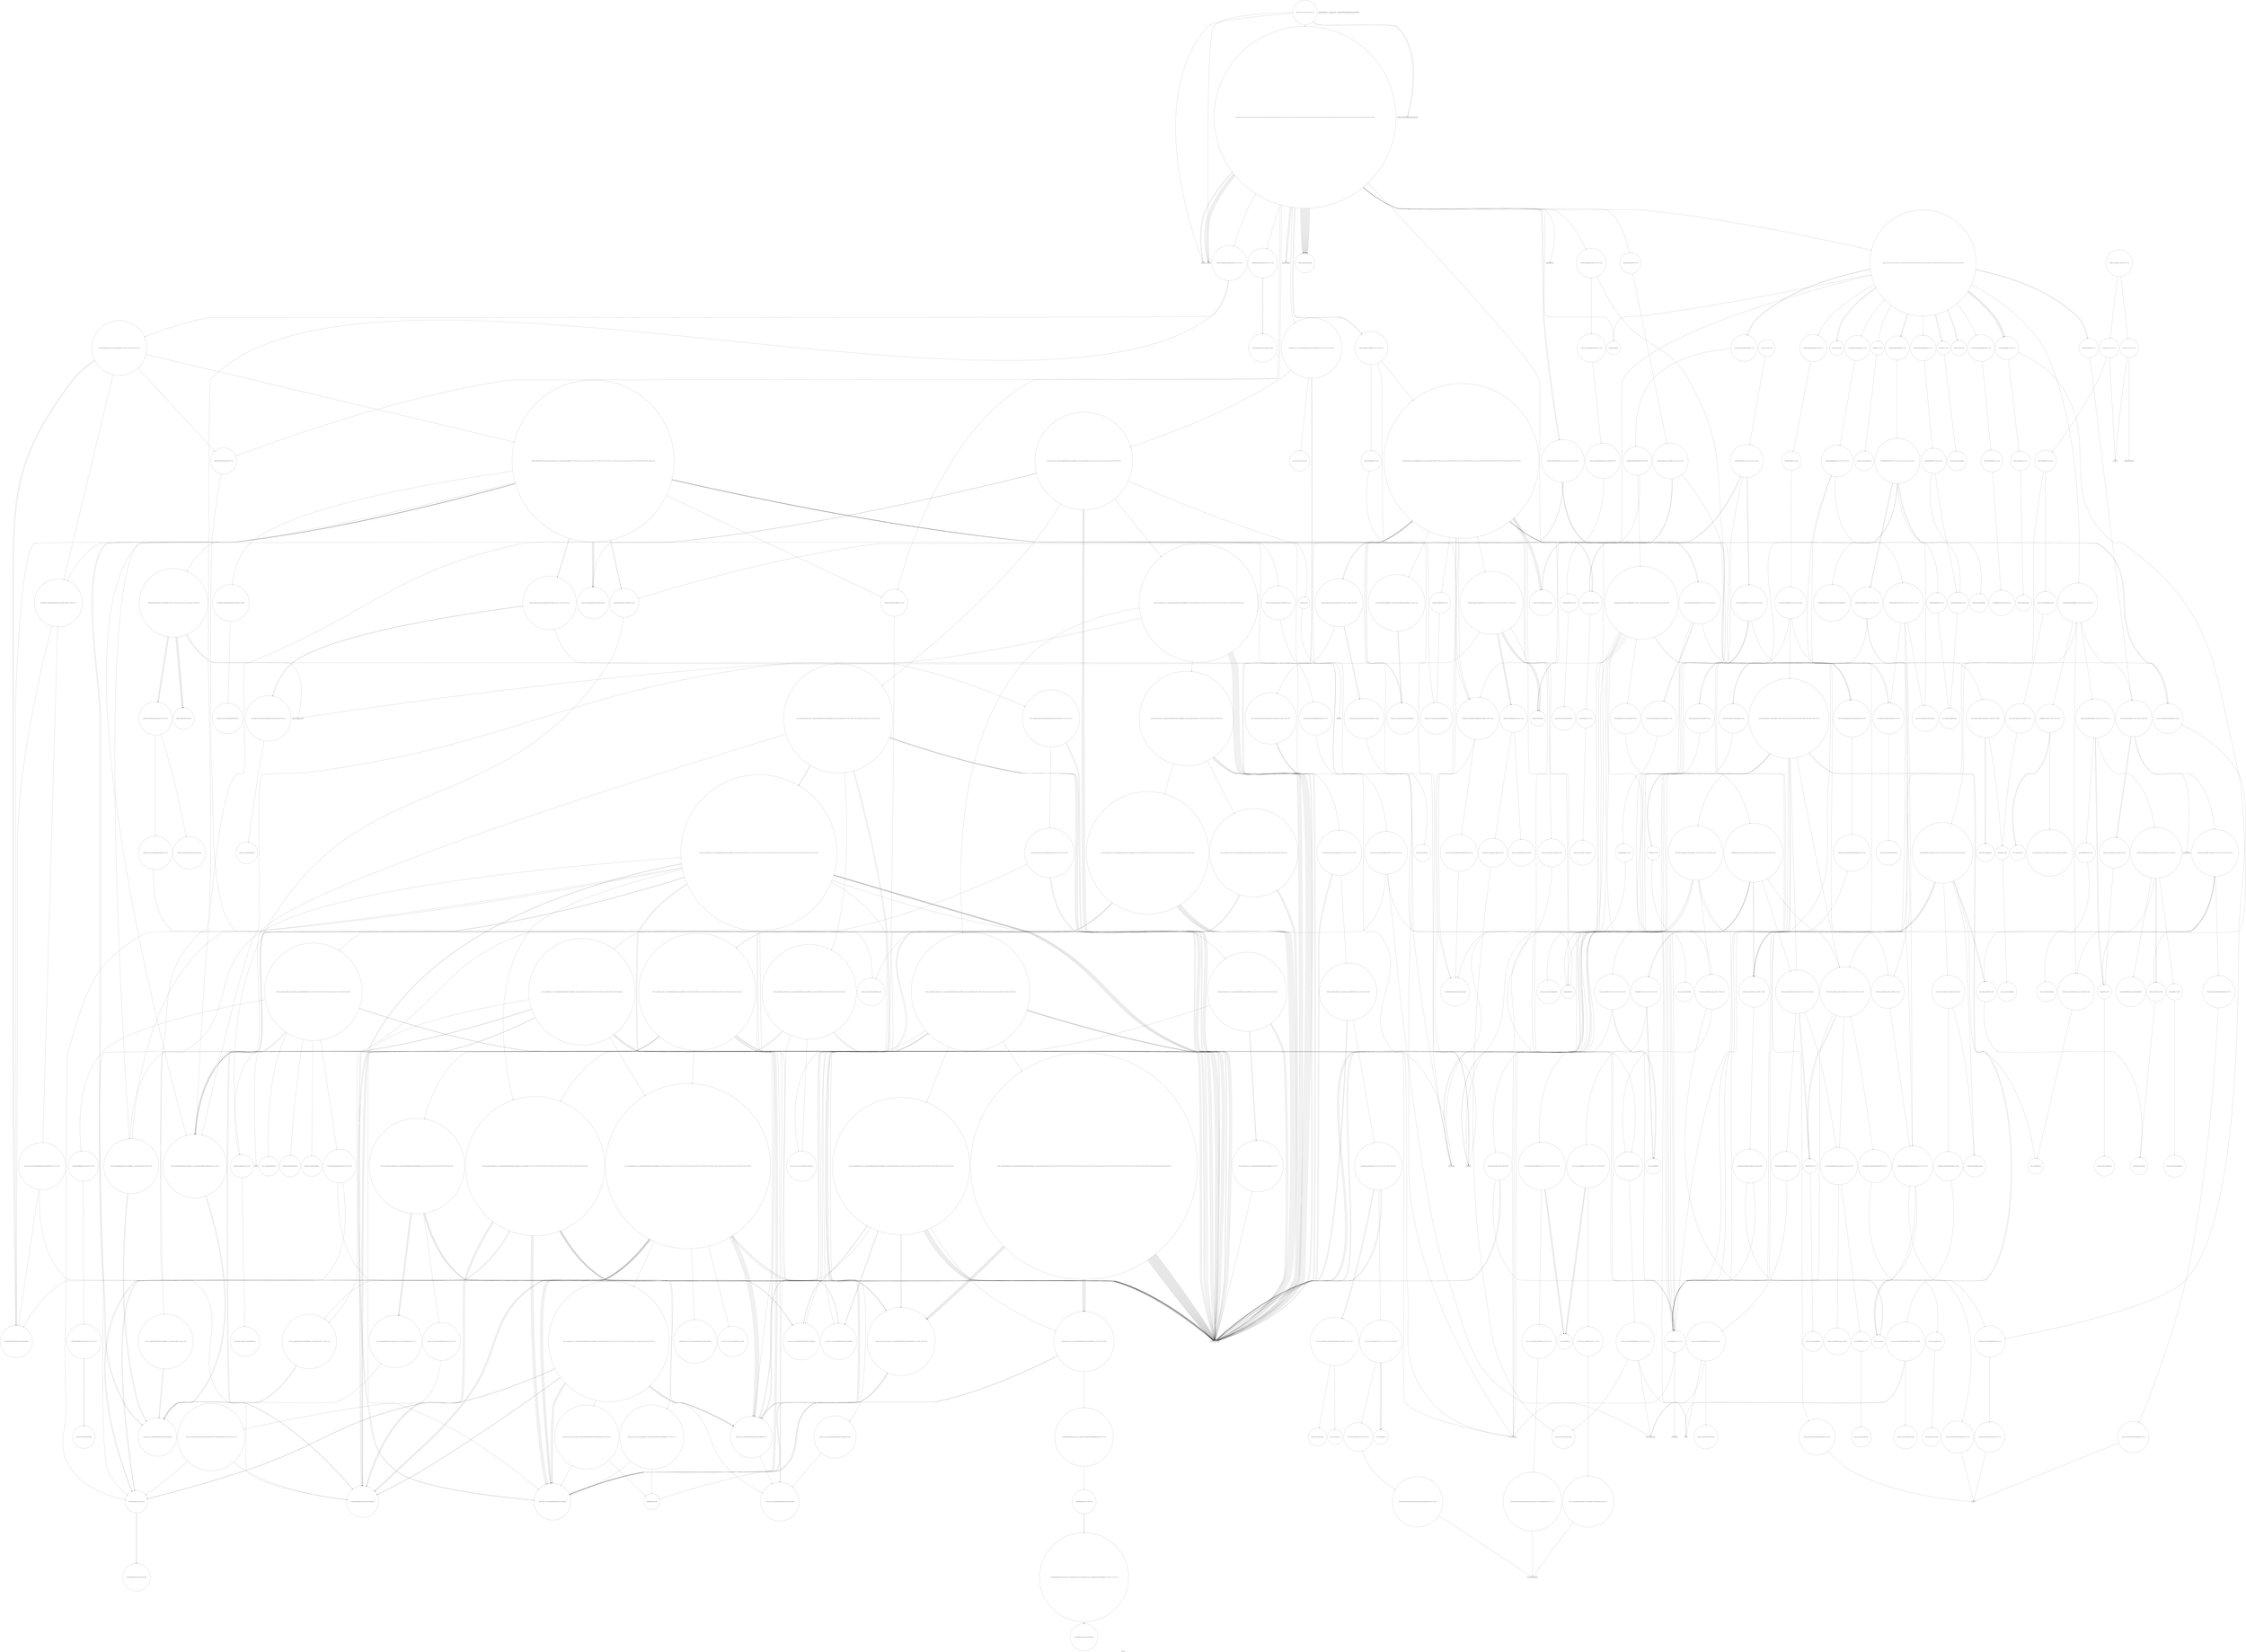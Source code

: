 digraph "Call Graph" {
	label="Call Graph";

	Node0x5594ba6e6cf0 [shape=record,shape=circle,label="{__cxx_global_var_init|{<s0>1|<s1>2}}"];
	Node0x5594ba6e6cf0:s0 -> Node0x5594ba6e6d70[color=black];
	Node0x5594ba6e6cf0:s1 -> Node0x5594bae6abd0[color=black];
	Node0x5594bae76e30 [shape=record,shape=circle,label="{_ZNSt13_Bvector_baseISaIbEE13_M_deallocateEv|{<s0>671|<s1>672|<s2>673|<s3>674|<s4>675}}"];
	Node0x5594bae76e30:s0 -> Node0x5594bae701f0[color=black];
	Node0x5594bae76e30:s1 -> Node0x5594bae76fb0[color=black];
	Node0x5594bae76e30:s2 -> Node0x5594bae705f0[color=black];
	Node0x5594bae76e30:s3 -> Node0x5594bae6e570[color=black];
	Node0x5594bae76e30:s4 -> Node0x5594bae6e570[color=black];
	Node0x5594bae72490 [shape=record,shape=circle,label="{_ZSt13__adjust_heapIN9__gnu_cxx17__normal_iteratorIPSt4pairIiiESt6vectorIS3_SaIS3_EEEElS3_NS0_5__ops15_Iter_less_iterEEvT_T0_SC_T1_T2_|{<s0>418|<s1>419|<s2>420|<s3>421|<s4>422|<s5>423|<s6>424|<s7>425|<s8>426|<s9>427|<s10>428|<s11>429|<s12>430|<s13>431|<s14>432|<s15>433|<s16>434|<s17>435|<s18>436|<s19>437|<s20>438}}"];
	Node0x5594bae72490:s0 -> Node0x5594bae72390[color=black];
	Node0x5594bae72490:s1 -> Node0x5594bae72390[color=black];
	Node0x5594bae72490:s2 -> Node0x5594bae72210[color=black];
	Node0x5594bae72490:s3 -> Node0x5594bae72390[color=black];
	Node0x5594bae72490:s4 -> Node0x5594bae72410[color=black];
	Node0x5594bae72490:s5 -> Node0x5594bae6e2f0[color=black];
	Node0x5594bae72490:s6 -> Node0x5594bae72390[color=black];
	Node0x5594bae72490:s7 -> Node0x5594bae72410[color=black];
	Node0x5594bae72490:s8 -> Node0x5594bae72590[color=black];
	Node0x5594bae72490:s9 -> Node0x5594bae72390[color=black];
	Node0x5594bae72490:s10 -> Node0x5594bae72410[color=black];
	Node0x5594bae72490:s11 -> Node0x5594bae6e2f0[color=black];
	Node0x5594bae72490:s12 -> Node0x5594bae72390[color=black];
	Node0x5594bae72490:s13 -> Node0x5594bae72410[color=black];
	Node0x5594bae72490:s14 -> Node0x5594bae72590[color=black];
	Node0x5594bae72490:s15 -> Node0x5594bae72610[color=black];
	Node0x5594bae72490:s16 -> Node0x5594bae72690[color=black];
	Node0x5594bae72490:s17 -> Node0x5594bae6e570[color=black];
	Node0x5594bae72490:s18 -> Node0x5594bae6e2f0[color=black];
	Node0x5594bae72490:s19 -> Node0x5594bae6e570[color=black];
	Node0x5594bae72490:s20 -> Node0x5594bae72710[color=black];
	Node0x5594bae6c2d0 [shape=record,shape=Mrecord,label="{__cxa_end_catch}"];
	Node0x5594bae6b150 [shape=record,shape=circle,label="{_ZNSt5queueIiSt5dequeIiSaIiEEE4pushERKi|{<s0>45}}"];
	Node0x5594bae6b150:s0 -> Node0x5594bae770b0[color=black];
	Node0x5594bae77530 [shape=record,shape=circle,label="{_ZSt12__niter_baseIPPiET_S2_}"];
	Node0x5594bae6eb70 [shape=record,shape=circle,label="{_ZSt4swapIiiENSt9enable_ifIXsr6__and_ISt14__is_swappableIT_ES1_IT0_EEE5valueEvE4typeERSt4pairIS2_S4_ESA_|{<s0>507}}"];
	Node0x5594bae6eb70:s0 -> Node0x5594bae6ebf0[color=black];
	Node0x5594bae6c9d0 [shape=record,shape=circle,label="{_ZSt18uninitialized_copyISt13move_iteratorIPSt4pairIiiEES3_ET0_T_S6_S5_|{<s0>222|<s1>223|<s2>224}}"];
	Node0x5594bae6c9d0:s0 -> Node0x5594bae6e570[color=black];
	Node0x5594bae6c9d0:s1 -> Node0x5594bae6e570[color=black];
	Node0x5594bae6c9d0:s2 -> Node0x5594bae6ca50[color=black];
	Node0x5594bae6b850 [shape=record,shape=Mrecord,label="{_ZNSolsEi}"];
	Node0x5594bae6f270 [shape=record,shape=circle,label="{_ZSt12__niter_baseIPSt4pairIiiESt6vectorIS1_SaIS1_EEET_N9__gnu_cxx17__normal_iteratorIS6_T0_EE|{<s0>573}}"];
	Node0x5594bae6f270:s0 -> Node0x5594bae6e7f0[color=black];
	Node0x5594bae6d0d0 [shape=record,shape=circle,label="{_ZNSt16allocator_traitsISaISt4pairIiiEEE10deallocateERS2_PS1_m|{<s0>242}}"];
	Node0x5594bae6d0d0:s0 -> Node0x5594bae6d150[color=black];
	Node0x5594bae6bf50 [shape=record,shape=circle,label="{_ZNSt11_Deque_baseIiSaIiEE11_Deque_implD2Ev|{<s0>119}}"];
	Node0x5594bae6bf50:s0 -> Node0x5594bae6d670[color=black];
	Node0x5594bae6f970 [shape=record,shape=circle,label="{_ZNSt11_Deque_baseIiSaIiEEC2Ev|{<s0>593|<s1>594|<s2>595}}"];
	Node0x5594bae6f970:s0 -> Node0x5594bae6f9f0[color=black];
	Node0x5594bae6f970:s1 -> Node0x5594bae6fa70[color=black];
	Node0x5594bae6f970:s2 -> Node0x5594bae6bf50[color=black];
	Node0x5594bae71010 [shape=record,shape=circle,label="{_ZNSt16allocator_traitsISaIiEE7destroyIiEEvRS0_PT_|{<s0>287}}"];
	Node0x5594bae71010:s0 -> Node0x5594bae71b90[color=black];
	Node0x5594bae6d670 [shape=record,shape=circle,label="{_ZNSaIiED2Ev|{<s0>131}}"];
	Node0x5594bae6d670:s0 -> Node0x5594bae6d6f0[color=black];
	Node0x5594bae70070 [shape=record,shape=circle,label="{_ZNSt13_Bvector_baseISaIbEEC2ERKS0_|{<s0>630|<s1>631|<s2>632|<s3>633}}"];
	Node0x5594bae70070:s0 -> Node0x5594bae702f0[color=black];
	Node0x5594bae70070:s1 -> Node0x5594bae70370[color=black];
	Node0x5594bae70070:s2 -> Node0x5594bae703f0[color=black];
	Node0x5594bae70070:s3 -> Node0x5594bae703f0[color=black];
	Node0x5594bae71710 [shape=record,shape=circle,label="{_ZSt14__copy_move_a2ILb1EPiS0_ET1_T0_S2_S1_|{<s0>311|<s1>312|<s2>313|<s3>314}}"];
	Node0x5594bae71710:s0 -> Node0x5594bae71890[color=black];
	Node0x5594bae71710:s1 -> Node0x5594bae71890[color=black];
	Node0x5594bae71710:s2 -> Node0x5594bae71890[color=black];
	Node0x5594bae71710:s3 -> Node0x5594bae71810[color=black];
	Node0x5594bae6dd70 [shape=record,shape=circle,label="{_ZNSt6vectorISt4pairIiiESaIS1_EED2Ev|{<s0>148|<s1>149|<s2>150|<s3>151|<s4>152}}"];
	Node0x5594bae6dd70:s0 -> Node0x5594bae6e870[color=black];
	Node0x5594bae6dd70:s1 -> Node0x5594bae6e970[color=black];
	Node0x5594bae6dd70:s2 -> Node0x5594bae6f3f0[color=black];
	Node0x5594bae6dd70:s3 -> Node0x5594bae6f3f0[color=black];
	Node0x5594bae6dd70:s4 -> Node0x5594bae6bc50[color=black];
	Node0x5594bae70770 [shape=record,shape=circle,label="{_ZN9__gnu_cxx13new_allocatorImED2Ev}"];
	Node0x5594bae71e10 [shape=record,shape=circle,label="{_ZSt4__lgl|{<s0>342}}"];
	Node0x5594bae71e10:s0 -> Node0x5594bae6ed70[color=black];
	Node0x5594bae6e470 [shape=record,shape=circle,label="{_ZNSt6vectorISt4pairIiiESaIS1_EE17_M_realloc_insertIJS1_EEEvN9__gnu_cxx17__normal_iteratorIPS1_S3_EEDpOT_|{<s0>168|<s1>169|<s2>170|<s3>171|<s4>172|<s5>173|<s6>174|<s7>175|<s8>176|<s9>177|<s10>178|<s11>179|<s12>180|<s13>181|<s14>182|<s15>183|<s16>184|<s17>185|<s18>186|<s19>187|<s20>188|<s21>189|<s22>190}}"];
	Node0x5594bae6e470:s0 -> Node0x5594bae6e5f0[color=black];
	Node0x5594bae6e470:s1 -> Node0x5594bae6daf0[color=black];
	Node0x5594bae6e470:s2 -> Node0x5594bae6e670[color=black];
	Node0x5594bae6e470:s3 -> Node0x5594bae6e6f0[color=black];
	Node0x5594bae6e470:s4 -> Node0x5594bae6e3f0[color=black];
	Node0x5594bae6e470:s5 -> Node0x5594bae6e370[color=black];
	Node0x5594bae6e470:s6 -> Node0x5594bae6e7f0[color=black];
	Node0x5594bae6e470:s7 -> Node0x5594bae6e870[color=black];
	Node0x5594bae6e470:s8 -> Node0x5594bae6e770[color=black];
	Node0x5594bae6e470:s9 -> Node0x5594bae6e7f0[color=black];
	Node0x5594bae6e470:s10 -> Node0x5594bae6e870[color=black];
	Node0x5594bae6e470:s11 -> Node0x5594bae6e770[color=black];
	Node0x5594bae6e470:s12 -> Node0x5594bae6bcd0[color=black];
	Node0x5594bae6e470:s13 -> Node0x5594bae6e8f0[color=black];
	Node0x5594bae6e470:s14 -> Node0x5594bae6c2d0[color=black];
	Node0x5594bae6e470:s15 -> Node0x5594bae6e870[color=black];
	Node0x5594bae6e470:s16 -> Node0x5594bae6e970[color=black];
	Node0x5594bae6e470:s17 -> Node0x5594bae6e9f0[color=black];
	Node0x5594bae6e470:s18 -> Node0x5594bae6c250[color=black];
	Node0x5594bae6e470:s19 -> Node0x5594bae6e870[color=black];
	Node0x5594bae6e470:s20 -> Node0x5594bae6e970[color=black];
	Node0x5594bae6e470:s21 -> Node0x5594bae6e9f0[color=black];
	Node0x5594bae6e470:s22 -> Node0x5594bae6bc50[color=black];
	Node0x5594ba6e6d70 [shape=record,shape=Mrecord,label="{_ZNSt8ios_base4InitC1Ev}"];
	Node0x5594bae76eb0 [shape=record,shape=circle,label="{_ZNSt13_Bvector_baseISaIbEE13_Bvector_implD2Ev|{<s0>676}}"];
	Node0x5594bae76eb0:s0 -> Node0x5594bae703f0[color=black];
	Node0x5594bae72510 [shape=record,shape=circle,label="{_ZN9__gnu_cxx17__normal_iteratorIPSt4pairIiiESt6vectorIS2_SaIS2_EEEC2ERKS3_}"];
	Node0x5594bae6c350 [shape=record,shape=circle,label="{_ZNKSt6vectorISt4pairIiiESaIS1_EE8max_sizeEv|{<s0>211|<s1>212}}"];
	Node0x5594bae6c350:s0 -> Node0x5594bae6c5d0[color=black];
	Node0x5594bae6c350:s1 -> Node0x5594bae6c550[color=black];
	Node0x5594bae6b1d0 [shape=record,shape=circle,label="{_ZNSt6vectorIbSaIbEEixEm|{<s0>46|<s1>47}}"];
	Node0x5594bae6b1d0:s0 -> Node0x5594bae70970[color=black];
	Node0x5594bae6b1d0:s1 -> Node0x5594bae777b0[color=black];
	Node0x5594bae775b0 [shape=record,shape=circle,label="{_ZNSt11__copy_moveILb0ELb1ESt26random_access_iterator_tagE8__copy_mIPiEEPT_PKS4_S7_S5_|{<s0>711}}"];
	Node0x5594bae775b0:s0 -> Node0x5594bae71990[color=black];
	Node0x5594bae6ebf0 [shape=record,shape=circle,label="{_ZNSt4pairIiiE4swapERS0_|{<s0>508|<s1>509}}"];
	Node0x5594bae6ebf0:s0 -> Node0x5594bae6ec70[color=black];
	Node0x5594bae6ebf0:s1 -> Node0x5594bae6ec70[color=black];
	Node0x5594bae6ca50 [shape=record,shape=circle,label="{_ZNSt20__uninitialized_copyILb0EE13__uninit_copyISt13move_iteratorIPSt4pairIiiEES5_EET0_T_S8_S7_|{<s0>225|<s1>226|<s2>227|<s3>228|<s4>229|<s5>230|<s6>231|<s7>232|<s8>233|<s9>234|<s10>235}}"];
	Node0x5594bae6ca50:s0 -> Node0x5594bae6cad0[color=black];
	Node0x5594bae6ca50:s1 -> Node0x5594bae6cbd0[color=black];
	Node0x5594bae6ca50:s2 -> Node0x5594bae6cc50[color=black];
	Node0x5594bae6ca50:s3 -> Node0x5594bae6cb50[color=black];
	Node0x5594bae6ca50:s4 -> Node0x5594bae6ccd0[color=black];
	Node0x5594bae6ca50:s5 -> Node0x5594bae6bcd0[color=black];
	Node0x5594bae6ca50:s6 -> Node0x5594bae6cd50[color=black];
	Node0x5594bae6ca50:s7 -> Node0x5594bae6c250[color=black];
	Node0x5594bae6ca50:s8 -> Node0x5594bae6c2d0[color=black];
	Node0x5594bae6ca50:s9 -> Node0x5594bae6cdd0[color=black];
	Node0x5594bae6ca50:s10 -> Node0x5594bae6bc50[color=black];
	Node0x5594bae6b8d0 [shape=record,shape=circle,label="{_Z5main2v|{<s0>58|<s1>59|<s2>60|<s3>61|<s4>62|<s5>63|<s6>64|<s7>65|<s8>66|<s9>67|<s10>68|<s11>69|<s12>70|<s13>71|<s14>72|<s15>73|<s16>74|<s17>75|<s18>76|<s19>77|<s20>78|<s21>79|<s22>80|<s23>81|<s24>82|<s25>83|<s26>84|<s27>85|<s28>86|<s29>87|<s30>88|<s31>89|<s32>90|<s33>91|<s34>92|<s35>93|<s36>94|<s37>95|<s38>96|<s39>97|<s40>98}}"];
	Node0x5594bae6b8d0:s0 -> Node0x5594bae6b750[color=black];
	Node0x5594bae6b8d0:s1 -> Node0x5594bae6b750[color=black];
	Node0x5594bae6b8d0:s2 -> Node0x5594bae6d770[color=black];
	Node0x5594bae6b8d0:s3 -> Node0x5594bae6d7f0[color=black];
	Node0x5594bae6b8d0:s4 -> Node0x5594bae6b750[color=black];
	Node0x5594bae6b8d0:s5 -> Node0x5594bae6d8f0[color=black];
	Node0x5594bae6b8d0:s6 -> Node0x5594bae6d870[color=black];
	Node0x5594bae6b8d0:s7 -> Node0x5594bae6dd70[color=black];
	Node0x5594bae6b8d0:s8 -> Node0x5594bae6b750[color=black];
	Node0x5594bae6b8d0:s9 -> Node0x5594bae6b750[color=black];
	Node0x5594bae6b8d0:s10 -> Node0x5594bae6d970[color=black];
	Node0x5594bae6b8d0:s11 -> Node0x5594bae6d970[color=black];
	Node0x5594bae6b8d0:s12 -> Node0x5594bae6d9f0[color=black];
	Node0x5594bae6b8d0:s13 -> Node0x5594bae6d9f0[color=black];
	Node0x5594bae6b8d0:s14 -> Node0x5594bae6daf0[color=black];
	Node0x5594bae6b8d0:s15 -> Node0x5594bae6db70[color=black];
	Node0x5594bae6b8d0:s16 -> Node0x5594bae6da70[color=black];
	Node0x5594bae6b8d0:s17 -> Node0x5594bae6dbf0[color=black];
	Node0x5594bae6b8d0:s18 -> Node0x5594bae6dbf0[color=black];
	Node0x5594bae6b8d0:s19 -> Node0x5594bae6dbf0[color=black];
	Node0x5594bae6b8d0:s20 -> Node0x5594bae6b850[color=black];
	Node0x5594bae6b8d0:s21 -> Node0x5594bae6dbf0[color=black];
	Node0x5594bae6b8d0:s22 -> Node0x5594bae6dbf0[color=black];
	Node0x5594bae6b8d0:s23 -> Node0x5594bae6d9f0[color=black];
	Node0x5594bae6b8d0:s24 -> Node0x5594bae6dbf0[color=black];
	Node0x5594bae6b8d0:s25 -> Node0x5594bae6dbf0[color=black];
	Node0x5594bae6b8d0:s26 -> Node0x5594bae6dbf0[color=black];
	Node0x5594bae6b8d0:s27 -> Node0x5594bae6dbf0[color=black];
	Node0x5594bae6b8d0:s28 -> Node0x5594bae6b450[color=black];
	Node0x5594bae6b8d0:s29 -> Node0x5594bae6dbf0[color=black];
	Node0x5594bae6b8d0:s30 -> Node0x5594bae6b4d0[color=black];
	Node0x5594bae6b8d0:s31 -> Node0x5594bae6dbf0[color=black];
	Node0x5594bae6b8d0:s32 -> Node0x5594bae6ae50[color=black];
	Node0x5594bae6b8d0:s33 -> Node0x5594bae6dbf0[color=black];
	Node0x5594bae6b8d0:s34 -> Node0x5594bae6b850[color=black];
	Node0x5594bae6b8d0:s35 -> Node0x5594bae6dbf0[color=black];
	Node0x5594bae6b8d0:s36 -> Node0x5594bae6dbf0[color=black];
	Node0x5594bae6b8d0:s37 -> Node0x5594bae6dbf0[color=black];
	Node0x5594bae6b8d0:s38 -> Node0x5594bae6dbf0[color=black];
	Node0x5594bae6b8d0:s39 -> Node0x5594bae6dc70[color=black];
	Node0x5594bae6b8d0:s40 -> Node0x5594bae6dd70[color=black];
	Node0x5594bae6f2f0 [shape=record,shape=circle,label="{_ZNSt20__copy_move_backwardILb1ELb0ESt26random_access_iterator_tagE13__copy_move_bIPSt4pairIiiES5_EET0_T_S7_S6_|{<s0>574|<s1>575}}"];
	Node0x5594bae6f2f0:s0 -> Node0x5594bae6e2f0[color=black];
	Node0x5594bae6f2f0:s1 -> Node0x5594bae72590[color=black];
	Node0x5594bae6d150 [shape=record,shape=circle,label="{_ZN9__gnu_cxx13new_allocatorISt4pairIiiEE10deallocateEPS2_m|{<s0>243}}"];
	Node0x5594bae6d150:s0 -> Node0x5594bae6c1d0[color=black];
	Node0x5594bae6bfd0 [shape=record,shape=circle,label="{_ZNSt11_Deque_baseIiSaIiEE18_M_deallocate_nodeEPi|{<s0>120|<s1>121|<s2>122}}"];
	Node0x5594bae6bfd0:s0 -> Node0x5594bae6c0d0[color=black];
	Node0x5594bae6bfd0:s1 -> Node0x5594bae6c050[color=black];
	Node0x5594bae6bfd0:s2 -> Node0x5594bae6bc50[color=black];
	Node0x5594bae6f9f0 [shape=record,shape=circle,label="{_ZNSt11_Deque_baseIiSaIiEE11_Deque_implC2Ev|{<s0>596|<s1>597|<s2>598}}"];
	Node0x5594bae6f9f0:s0 -> Node0x5594bae6f6f0[color=black];
	Node0x5594bae6f9f0:s1 -> Node0x5594bae6faf0[color=black];
	Node0x5594bae6f9f0:s2 -> Node0x5594bae6faf0[color=black];
	Node0x5594bae71090 [shape=record,shape=circle,label="{_ZNSt12_Vector_baseIiSaIiEE13_M_deallocateEPim|{<s0>288}}"];
	Node0x5594bae71090:s0 -> Node0x5594bae6c050[color=black];
	Node0x5594bae6d6f0 [shape=record,shape=circle,label="{_ZN9__gnu_cxx13new_allocatorIiED2Ev}"];
	Node0x5594bae700f0 [shape=record,shape=circle,label="{_ZNSt6vectorIbSaIbEE13_M_initializeEm|{<s0>634|<s1>635|<s2>636|<s3>637|<s4>638|<s5>639|<s6>640|<s7>641|<s8>642}}"];
	Node0x5594bae700f0:s0 -> Node0x5594bae707f0[color=black];
	Node0x5594bae700f0:s1 -> Node0x5594bae70870[color=black];
	Node0x5594bae700f0:s2 -> Node0x5594bae708f0[color=black];
	Node0x5594bae700f0:s3 -> Node0x5594bae70970[color=black];
	Node0x5594bae700f0:s4 -> Node0x5594bae6e570[color=black];
	Node0x5594bae700f0:s5 -> Node0x5594bae70970[color=black];
	Node0x5594bae700f0:s6 -> Node0x5594bae6e570[color=black];
	Node0x5594bae700f0:s7 -> Node0x5594bae709f0[color=black];
	Node0x5594bae700f0:s8 -> Node0x5594bae6e570[color=black];
	Node0x5594bae71790 [shape=record,shape=circle,label="{_ZSt12__miter_baseIPiEDTcl12__miter_basecldtfp_4baseEEESt13move_iteratorIT_E|{<s0>315|<s1>316}}"];
	Node0x5594bae71790:s0 -> Node0x5594bae71a90[color=black];
	Node0x5594bae71790:s1 -> Node0x5594bae71a10[color=black];
	Node0x5594bae6ddf0 [shape=record,shape=circle,label="{_ZNSt6vectorIiSaIiEE15_M_erase_at_endEPi|{<s0>153|<s1>154|<s2>155}}"];
	Node0x5594bae6ddf0:s0 -> Node0x5594bae6def0[color=black];
	Node0x5594bae6ddf0:s1 -> Node0x5594bae6de70[color=black];
	Node0x5594bae6ddf0:s2 -> Node0x5594bae6bc50[color=black];
	Node0x5594bae707f0 [shape=record,shape=circle,label="{_ZNSt13_Bvector_baseISaIbEE11_M_allocateEm|{<s0>660|<s1>661}}"];
	Node0x5594bae707f0:s0 -> Node0x5594bae70870[color=black];
	Node0x5594bae707f0:s1 -> Node0x5594bae76ab0[color=black];
	Node0x5594bae71e90 [shape=record,shape=circle,label="{_ZSt22__final_insertion_sortIN9__gnu_cxx17__normal_iteratorIPSt4pairIiiESt6vectorIS3_SaIS3_EEEENS0_5__ops15_Iter_less_iterEEvT_SB_T0_|{<s0>343|<s1>344|<s2>345|<s3>346|<s4>347|<s5>348|<s6>349|<s7>350|<s8>351|<s9>352}}"];
	Node0x5594bae71e90:s0 -> Node0x5594bae6e670[color=black];
	Node0x5594bae71e90:s1 -> Node0x5594bae6e570[color=black];
	Node0x5594bae71e90:s2 -> Node0x5594bae72390[color=black];
	Node0x5594bae71e90:s3 -> Node0x5594bae6edf0[color=black];
	Node0x5594bae71e90:s4 -> Node0x5594bae72390[color=black];
	Node0x5594bae71e90:s5 -> Node0x5594bae6e570[color=black];
	Node0x5594bae71e90:s6 -> Node0x5594bae6ee70[color=black];
	Node0x5594bae71e90:s7 -> Node0x5594bae6e570[color=black];
	Node0x5594bae71e90:s8 -> Node0x5594bae6e570[color=black];
	Node0x5594bae71e90:s9 -> Node0x5594bae6edf0[color=black];
	Node0x5594bae6e4f0 [shape=record,shape=circle,label="{_ZN9__gnu_cxx13new_allocatorISt4pairIiiEE9constructIS2_JS2_EEEvPT_DpOT0_|{<s0>191|<s1>192}}"];
	Node0x5594bae6e4f0:s0 -> Node0x5594bae6e3f0[color=black];
	Node0x5594bae6e4f0:s1 -> Node0x5594bae6e570[color=black];
	Node0x5594bae6ab50 [shape=record,shape=Mrecord,label="{_ZNSt8ios_base4InitD1Ev}"];
	Node0x5594bae76f30 [shape=record,shape=Mrecord,label="{__cxa_call_unexpected}"];
	Node0x5594bae72590 [shape=record,shape=circle,label="{_ZNSt4pairIiiEaSEOS0_|{<s0>439|<s1>440}}"];
	Node0x5594bae72590:s0 -> Node0x5594bae72790[color=black];
	Node0x5594bae72590:s1 -> Node0x5594bae72790[color=black];
	Node0x5594bae6c3d0 [shape=record,shape=circle,label="{_ZNKSt6vectorISt4pairIiiESaIS1_EE4sizeEv}"];
	Node0x5594bae6b250 [shape=record,shape=circle,label="{_ZNSt14_Bit_referenceaSEb}"];
	Node0x5594bae77630 [shape=record,shape=circle,label="{_ZSt23__copy_move_backward_a2ILb0EPPiS1_ET1_T0_S3_S2_|{<s0>712|<s1>713|<s2>714|<s3>715}}"];
	Node0x5594bae77630:s0 -> Node0x5594bae77530[color=black];
	Node0x5594bae77630:s1 -> Node0x5594bae77530[color=black];
	Node0x5594bae77630:s2 -> Node0x5594bae77530[color=black];
	Node0x5594bae77630:s3 -> Node0x5594bae776b0[color=black];
	Node0x5594bae6ec70 [shape=record,shape=circle,label="{_ZSt4swapIiENSt9enable_ifIXsr6__and_ISt6__not_ISt15__is_tuple_likeIT_EESt21is_move_constructibleIS3_ESt18is_move_assignableIS3_EEE5valueEvE4typeERS3_SC_|{<s0>510|<s1>511|<s2>512}}"];
	Node0x5594bae6ec70:s0 -> Node0x5594bae6ecf0[color=black];
	Node0x5594bae6ec70:s1 -> Node0x5594bae6ecf0[color=black];
	Node0x5594bae6ec70:s2 -> Node0x5594bae6ecf0[color=black];
	Node0x5594bae6cad0 [shape=record,shape=circle,label="{_ZStneIPSt4pairIiiEEbRKSt13move_iteratorIT_ES7_|{<s0>236}}"];
	Node0x5594bae6cad0:s0 -> Node0x5594bae6ce50[color=black];
	Node0x5594bae6b950 [shape=record,shape=circle,label="{_ZNSt5dequeIiSaIiEED2Ev|{<s0>99|<s1>100|<s2>101|<s3>102|<s4>103|<s5>104|<s6>105}}"];
	Node0x5594bae6b950:s0 -> Node0x5594bae6ba50[color=black];
	Node0x5594bae6b950:s1 -> Node0x5594bae6bad0[color=black];
	Node0x5594bae6b950:s2 -> Node0x5594bae6bb50[color=black];
	Node0x5594bae6b950:s3 -> Node0x5594bae6b9d0[color=black];
	Node0x5594bae6b950:s4 -> Node0x5594bae6bbd0[color=black];
	Node0x5594bae6b950:s5 -> Node0x5594bae6bbd0[color=black];
	Node0x5594bae6b950:s6 -> Node0x5594bae6bc50[color=black];
	Node0x5594bae6f370 [shape=record,shape=circle,label="{_ZNK9__gnu_cxx5__ops14_Val_less_iterclISt4pairIiiENS_17__normal_iteratorIPS4_St6vectorIS4_SaIS4_EEEEEEbRT_T0_|{<s0>576|<s1>577}}"];
	Node0x5594bae6f370:s0 -> Node0x5594bae72410[color=black];
	Node0x5594bae6f370:s1 -> Node0x5594bae72890[color=black];
	Node0x5594bae6d1d0 [shape=record,shape=circle,label="{_ZSt7forwardIRiEOT_RNSt16remove_referenceIS1_E4typeE}"];
	Node0x5594bae6c050 [shape=record,shape=circle,label="{_ZNSt16allocator_traitsISaIiEE10deallocateERS0_Pim|{<s0>123}}"];
	Node0x5594bae6c050:s0 -> Node0x5594bae6c150[color=black];
	Node0x5594bae6fa70 [shape=record,shape=circle,label="{_ZNSt11_Deque_baseIiSaIiEE17_M_initialize_mapEm|{<s0>599|<s1>600|<s2>601|<s3>602|<s4>603|<s5>604|<s6>605|<s7>606|<s8>607|<s9>608|<s10>609|<s11>610}}"];
	Node0x5594bae6fa70:s0 -> Node0x5594bae6c0d0[color=black];
	Node0x5594bae6fa70:s1 -> Node0x5594bae6c4d0[color=black];
	Node0x5594bae6fa70:s2 -> Node0x5594bae6fb70[color=black];
	Node0x5594bae6fa70:s3 -> Node0x5594bae6fbf0[color=black];
	Node0x5594bae6fa70:s4 -> Node0x5594bae6bcd0[color=black];
	Node0x5594bae6fa70:s5 -> Node0x5594bae6bed0[color=black];
	Node0x5594bae6fa70:s6 -> Node0x5594bae6c250[color=black];
	Node0x5594bae6fa70:s7 -> Node0x5594bae6c2d0[color=black];
	Node0x5594bae6fa70:s8 -> Node0x5594bae6fc70[color=black];
	Node0x5594bae6fa70:s9 -> Node0x5594bae6fc70[color=black];
	Node0x5594bae6fa70:s10 -> Node0x5594bae6c0d0[color=black];
	Node0x5594bae6fa70:s11 -> Node0x5594bae6bc50[color=black];
	Node0x5594bae71110 [shape=record,shape=circle,label="{_ZNKSt6vectorIiSaIiEE8max_sizeEv|{<s0>289|<s1>290}}"];
	Node0x5594bae71110:s0 -> Node0x5594bae71210[color=black];
	Node0x5594bae71110:s1 -> Node0x5594bae71190[color=black];
	Node0x5594bae6d770 [shape=record,shape=circle,label="{_ZNSt6vectorIiSaIiEE5clearEv|{<s0>132}}"];
	Node0x5594bae6d770:s0 -> Node0x5594bae6ddf0[color=black];
	Node0x5594bae70170 [shape=record,shape=circle,label="{_ZSt4fillIPmiEvT_S1_RKT0_|{<s0>643|<s1>644|<s2>645}}"];
	Node0x5594bae70170:s0 -> Node0x5594bae76db0[color=black];
	Node0x5594bae70170:s1 -> Node0x5594bae76db0[color=black];
	Node0x5594bae70170:s2 -> Node0x5594bae76d30[color=black];
	Node0x5594bae71810 [shape=record,shape=circle,label="{_ZSt13__copy_move_aILb1EPiS0_ET1_T0_S2_S1_|{<s0>317}}"];
	Node0x5594bae71810:s0 -> Node0x5594bae71910[color=black];
	Node0x5594bae6de70 [shape=record,shape=circle,label="{_ZSt8_DestroyIPiiEvT_S1_RSaIT0_E|{<s0>156}}"];
	Node0x5594bae6de70:s0 -> Node0x5594bae6df70[color=black];
	Node0x5594bae70870 [shape=record,shape=circle,label="{_ZNSt13_Bvector_baseISaIbEE8_S_nwordEm}"];
	Node0x5594bae71f10 [shape=record,shape=circle,label="{_ZSt14__partial_sortIN9__gnu_cxx17__normal_iteratorIPSt4pairIiiESt6vectorIS3_SaIS3_EEEENS0_5__ops15_Iter_less_iterEEvT_SB_SB_T0_|{<s0>353|<s1>354|<s2>355|<s3>356|<s4>357|<s5>358|<s6>359}}"];
	Node0x5594bae71f10:s0 -> Node0x5594bae6e570[color=black];
	Node0x5594bae71f10:s1 -> Node0x5594bae6e570[color=black];
	Node0x5594bae71f10:s2 -> Node0x5594bae6e570[color=black];
	Node0x5594bae71f10:s3 -> Node0x5594bae72010[color=black];
	Node0x5594bae71f10:s4 -> Node0x5594bae6e570[color=black];
	Node0x5594bae71f10:s5 -> Node0x5594bae6e570[color=black];
	Node0x5594bae71f10:s6 -> Node0x5594bae72090[color=black];
	Node0x5594bae6e570 [shape=record,shape=Mrecord,label="{llvm.memcpy.p0i8.p0i8.i64}"];
	Node0x5594bae6abd0 [shape=record,shape=Mrecord,label="{__cxa_atexit}"];
	Node0x5594bae76fb0 [shape=record,shape=circle,label="{_ZNSt16allocator_traitsISaImEE10deallocateERS0_Pmm|{<s0>677}}"];
	Node0x5594bae76fb0:s0 -> Node0x5594bae77030[color=black];
	Node0x5594bae72610 [shape=record,shape=circle,label="{_ZSt4moveIRN9__gnu_cxx5__ops15_Iter_less_iterEEONSt16remove_referenceIT_E4typeEOS5_}"];
	Node0x5594bae6c450 [shape=record,shape=Mrecord,label="{_ZSt20__throw_length_errorPKc}"];
	Node0x5594bae6b2d0 [shape=record,shape=circle,label="{_ZNKSt5queueIiSt5dequeIiSaIiEEE5emptyEv|{<s0>48}}"];
	Node0x5594bae6b2d0:s0 -> Node0x5594bae778b0[color=black];
	Node0x5594bae776b0 [shape=record,shape=circle,label="{_ZSt22__copy_move_backward_aILb0EPPiS1_ET1_T0_S3_S2_|{<s0>716}}"];
	Node0x5594bae776b0:s0 -> Node0x5594bae77730[color=black];
	Node0x5594bae6ecf0 [shape=record,shape=circle,label="{_ZSt4moveIRiEONSt16remove_referenceIT_E4typeEOS2_}"];
	Node0x5594bae6cb50 [shape=record,shape=circle,label="{_ZSt10_ConstructISt4pairIiiEJS1_EEvPT_DpOT0_|{<s0>237|<s1>238}}"];
	Node0x5594bae6cb50:s0 -> Node0x5594bae6e3f0[color=black];
	Node0x5594bae6cb50:s1 -> Node0x5594bae6e570[color=black];
	Node0x5594bae6b9d0 [shape=record,shape=circle,label="{_ZNSt5dequeIiSaIiEE15_M_destroy_dataESt15_Deque_iteratorIiRiPiES5_RKS0_}"];
	Node0x5594bae6f3f0 [shape=record,shape=circle,label="{_ZNSt12_Vector_baseISt4pairIiiESaIS1_EED2Ev|{<s0>578|<s1>579|<s2>580|<s3>581}}"];
	Node0x5594bae6f3f0:s0 -> Node0x5594bae6e9f0[color=black];
	Node0x5594bae6f3f0:s1 -> Node0x5594bae6f470[color=black];
	Node0x5594bae6f3f0:s2 -> Node0x5594bae6f470[color=black];
	Node0x5594bae6f3f0:s3 -> Node0x5594bae6bc50[color=black];
	Node0x5594bae70a90 [shape=record,shape=circle,label="{_ZNSt16allocator_traitsISaIiEE9constructIiJRKiEEEvRS0_PT_DpOT0_|{<s0>244|<s1>245}}"];
	Node0x5594bae70a90:s0 -> Node0x5594bae70c90[color=black];
	Node0x5594bae70a90:s1 -> Node0x5594bae70c10[color=black];
	Node0x5594bae6c0d0 [shape=record,shape=circle,label="{_ZSt16__deque_buf_sizem}"];
	Node0x5594bae6faf0 [shape=record,shape=circle,label="{_ZNSt15_Deque_iteratorIiRiPiEC2Ev}"];
	Node0x5594bae71190 [shape=record,shape=circle,label="{_ZNSt16allocator_traitsISaIiEE8max_sizeERKS0_|{<s0>291}}"];
	Node0x5594bae71190:s0 -> Node0x5594bae71290[color=black];
	Node0x5594bae6d7f0 [shape=record,shape=circle,label="{_ZNSt6vectorISt4pairIiiESaIS1_EEC2Ev|{<s0>133|<s1>134}}"];
	Node0x5594bae6d7f0:s0 -> Node0x5594bae6e070[color=black];
	Node0x5594bae6d7f0:s1 -> Node0x5594bae6bc50[color=black];
	Node0x5594bae701f0 [shape=record,shape=circle,label="{_ZNKSt13_Bvector_baseISaIbEE13_Bvector_impl11_M_end_addrEv|{<s0>646}}"];
	Node0x5594bae701f0:s0 -> Node0x5594bae708f0[color=black];
	Node0x5594bae71890 [shape=record,shape=circle,label="{_ZSt12__niter_baseIPiET_S1_}"];
	Node0x5594bae6def0 [shape=record,shape=circle,label="{_ZNSt12_Vector_baseIiSaIiEE19_M_get_Tp_allocatorEv}"];
	Node0x5594bae708f0 [shape=record,shape=circle,label="{_ZSt11__addressofImEPT_RS0_}"];
	Node0x5594bae71f90 [shape=record,shape=circle,label="{_ZSt27__unguarded_partition_pivotIN9__gnu_cxx17__normal_iteratorIPSt4pairIiiESt6vectorIS3_SaIS3_EEEENS0_5__ops15_Iter_less_iterEET_SB_SB_T0_|{<s0>360|<s1>361|<s2>362|<s3>363|<s4>364|<s5>365|<s6>366|<s7>367|<s8>368|<s9>369|<s10>370}}"];
	Node0x5594bae71f90:s0 -> Node0x5594bae6e670[color=black];
	Node0x5594bae71f90:s1 -> Node0x5594bae72390[color=black];
	Node0x5594bae71f90:s2 -> Node0x5594bae6e570[color=black];
	Node0x5594bae71f90:s3 -> Node0x5594bae72390[color=black];
	Node0x5594bae71f90:s4 -> Node0x5594bae6e570[color=black];
	Node0x5594bae71f90:s5 -> Node0x5594bae72a10[color=black];
	Node0x5594bae71f90:s6 -> Node0x5594bae72990[color=black];
	Node0x5594bae71f90:s7 -> Node0x5594bae72390[color=black];
	Node0x5594bae71f90:s8 -> Node0x5594bae6e570[color=black];
	Node0x5594bae71f90:s9 -> Node0x5594bae6e570[color=black];
	Node0x5594bae71f90:s10 -> Node0x5594bae6ea70[color=black];
	Node0x5594bae6e5f0 [shape=record,shape=circle,label="{_ZNKSt6vectorISt4pairIiiESaIS1_EE12_M_check_lenEmPKc|{<s0>193|<s1>194|<s2>195|<s3>196|<s4>197|<s5>198|<s6>199|<s7>200|<s8>201}}"];
	Node0x5594bae6e5f0:s0 -> Node0x5594bae6c350[color=black];
	Node0x5594bae6e5f0:s1 -> Node0x5594bae6c3d0[color=black];
	Node0x5594bae6e5f0:s2 -> Node0x5594bae6c450[color=black];
	Node0x5594bae6e5f0:s3 -> Node0x5594bae6c3d0[color=black];
	Node0x5594bae6e5f0:s4 -> Node0x5594bae6c3d0[color=black];
	Node0x5594bae6e5f0:s5 -> Node0x5594bae6c4d0[color=black];
	Node0x5594bae6e5f0:s6 -> Node0x5594bae6c3d0[color=black];
	Node0x5594bae6e5f0:s7 -> Node0x5594bae6c350[color=black];
	Node0x5594bae6e5f0:s8 -> Node0x5594bae6c350[color=black];
	Node0x5594bae6ac50 [shape=record,shape=circle,label="{__cxx_global_var_init.1|{<s0>3|<s1>4}}"];
	Node0x5594bae6ac50:s0 -> Node0x5594bae6acd0[color=black];
	Node0x5594bae6ac50:s1 -> Node0x5594bae6abd0[color=black];
	Node0x5594bae77030 [shape=record,shape=circle,label="{_ZN9__gnu_cxx13new_allocatorImE10deallocateEPmm|{<s0>678}}"];
	Node0x5594bae77030:s0 -> Node0x5594bae6c1d0[color=black];
	Node0x5594bae72690 [shape=record,shape=circle,label="{_ZN9__gnu_cxx5__ops14_Iter_less_valC2ENS0_15_Iter_less_iterE}"];
	Node0x5594bae6c4d0 [shape=record,shape=circle,label="{_ZSt3maxImERKT_S2_S2_}"];
	Node0x5594bae6b350 [shape=record,shape=circle,label="{_ZNSt5queueIiSt5dequeIiSaIiEEE5frontEv|{<s0>49}}"];
	Node0x5594bae6b350:s0 -> Node0x5594bae779b0[color=black];
	Node0x5594bae77730 [shape=record,shape=circle,label="{_ZNSt20__copy_move_backwardILb0ELb1ESt26random_access_iterator_tagE13__copy_move_bIPiEEPT_PKS4_S7_S5_|{<s0>717}}"];
	Node0x5594bae77730:s0 -> Node0x5594bae71990[color=black];
	Node0x5594bae6ed70 [shape=record,shape=Mrecord,label="{llvm.ctlz.i64}"];
	Node0x5594bae6cbd0 [shape=record,shape=circle,label="{_ZSt11__addressofISt4pairIiiEEPT_RS2_}"];
	Node0x5594bae6ba50 [shape=record,shape=circle,label="{_ZNSt5dequeIiSaIiEE5beginEv|{<s0>106}}"];
	Node0x5594bae6ba50:s0 -> Node0x5594bae6bdd0[color=black];
	Node0x5594bae6f470 [shape=record,shape=circle,label="{_ZNSt12_Vector_baseISt4pairIiiESaIS1_EE12_Vector_implD2Ev|{<s0>582}}"];
	Node0x5594bae6f470:s0 -> Node0x5594bae6f4f0[color=black];
	Node0x5594bae70b10 [shape=record,shape=circle,label="{_ZNSt6vectorIiSaIiEE17_M_realloc_insertIJRKiEEEvN9__gnu_cxx17__normal_iteratorIPiS1_EEDpOT_|{<s0>246|<s1>247|<s2>248|<s3>249|<s4>250|<s5>251|<s6>252|<s7>253|<s8>254|<s9>255|<s10>256|<s11>257|<s12>258|<s13>259|<s14>260|<s15>261|<s16>262|<s17>263|<s18>264|<s19>265|<s20>266|<s21>267|<s22>268}}"];
	Node0x5594bae70b10:s0 -> Node0x5594bae70d10[color=black];
	Node0x5594bae70b10:s1 -> Node0x5594bae70e10[color=black];
	Node0x5594bae70b10:s2 -> Node0x5594bae70d90[color=black];
	Node0x5594bae70b10:s3 -> Node0x5594bae70e90[color=black];
	Node0x5594bae70b10:s4 -> Node0x5594bae70c90[color=black];
	Node0x5594bae70b10:s5 -> Node0x5594bae70a90[color=black];
	Node0x5594bae70b10:s6 -> Node0x5594bae70f90[color=black];
	Node0x5594bae70b10:s7 -> Node0x5594bae6def0[color=black];
	Node0x5594bae70b10:s8 -> Node0x5594bae70f10[color=black];
	Node0x5594bae70b10:s9 -> Node0x5594bae70f90[color=black];
	Node0x5594bae70b10:s10 -> Node0x5594bae6def0[color=black];
	Node0x5594bae70b10:s11 -> Node0x5594bae70f10[color=black];
	Node0x5594bae70b10:s12 -> Node0x5594bae6bcd0[color=black];
	Node0x5594bae70b10:s13 -> Node0x5594bae71010[color=black];
	Node0x5594bae70b10:s14 -> Node0x5594bae6c2d0[color=black];
	Node0x5594bae70b10:s15 -> Node0x5594bae6def0[color=black];
	Node0x5594bae70b10:s16 -> Node0x5594bae6de70[color=black];
	Node0x5594bae70b10:s17 -> Node0x5594bae71090[color=black];
	Node0x5594bae70b10:s18 -> Node0x5594bae6c250[color=black];
	Node0x5594bae70b10:s19 -> Node0x5594bae6def0[color=black];
	Node0x5594bae70b10:s20 -> Node0x5594bae6de70[color=black];
	Node0x5594bae70b10:s21 -> Node0x5594bae71090[color=black];
	Node0x5594bae70b10:s22 -> Node0x5594bae6bc50[color=black];
	Node0x5594bae6c150 [shape=record,shape=circle,label="{_ZN9__gnu_cxx13new_allocatorIiE10deallocateEPim|{<s0>124}}"];
	Node0x5594bae6c150:s0 -> Node0x5594bae6c1d0[color=black];
	Node0x5594bae6fb70 [shape=record,shape=circle,label="{_ZNSt11_Deque_baseIiSaIiEE15_M_allocate_mapEm|{<s0>611|<s1>612|<s2>613|<s3>614}}"];
	Node0x5594bae6fb70:s0 -> Node0x5594bae6d270[color=black];
	Node0x5594bae6fb70:s1 -> Node0x5594bae6fcf0[color=black];
	Node0x5594bae6fb70:s2 -> Node0x5594bae6d370[color=black];
	Node0x5594bae6fb70:s3 -> Node0x5594bae6d370[color=black];
	Node0x5594bae71210 [shape=record,shape=circle,label="{_ZNKSt12_Vector_baseIiSaIiEE19_M_get_Tp_allocatorEv}"];
	Node0x5594bae6d870 [shape=record,shape=circle,label="{_ZNSt6vectorISt4pairIiiESaIS1_EE9push_backEOS1_|{<s0>135|<s1>136}}"];
	Node0x5594bae6d870:s0 -> Node0x5594bae6e2f0[color=black];
	Node0x5594bae6d870:s1 -> Node0x5594bae6e270[color=black];
	Node0x5594bae70270 [shape=record,shape=circle,label="{_ZNSt13_Bvector_baseISaIbEED2Ev|{<s0>647|<s1>648|<s2>649|<s3>650}}"];
	Node0x5594bae70270:s0 -> Node0x5594bae76e30[color=black];
	Node0x5594bae70270:s1 -> Node0x5594bae76eb0[color=black];
	Node0x5594bae70270:s2 -> Node0x5594bae76eb0[color=black];
	Node0x5594bae70270:s3 -> Node0x5594bae76f30[color=black];
	Node0x5594bae71910 [shape=record,shape=circle,label="{_ZNSt11__copy_moveILb1ELb1ESt26random_access_iterator_tagE8__copy_mIiEEPT_PKS3_S6_S4_|{<s0>318}}"];
	Node0x5594bae71910:s0 -> Node0x5594bae71990[color=black];
	Node0x5594bae6df70 [shape=record,shape=circle,label="{_ZSt8_DestroyIPiEvT_S1_|{<s0>157}}"];
	Node0x5594bae6df70:s0 -> Node0x5594bae6dff0[color=black];
	Node0x5594bae70970 [shape=record,shape=circle,label="{_ZNSt13_Bit_iteratorC2EPmj|{<s0>662}}"];
	Node0x5594bae70970:s0 -> Node0x5594bae706f0[color=black];
	Node0x5594bae72010 [shape=record,shape=circle,label="{_ZSt13__heap_selectIN9__gnu_cxx17__normal_iteratorIPSt4pairIiiESt6vectorIS3_SaIS3_EEEENS0_5__ops15_Iter_less_iterEEvT_SB_SB_T0_|{<s0>371|<s1>372|<s2>373|<s3>374|<s4>375|<s5>376|<s6>377|<s7>378|<s8>379|<s9>380|<s10>381|<s11>382|<s12>383}}"];
	Node0x5594bae72010:s0 -> Node0x5594bae6e570[color=black];
	Node0x5594bae72010:s1 -> Node0x5594bae6e570[color=black];
	Node0x5594bae72010:s2 -> Node0x5594bae72110[color=black];
	Node0x5594bae72010:s3 -> Node0x5594bae6e570[color=black];
	Node0x5594bae72010:s4 -> Node0x5594bae72190[color=black];
	Node0x5594bae72010:s5 -> Node0x5594bae6e570[color=black];
	Node0x5594bae72010:s6 -> Node0x5594bae6e570[color=black];
	Node0x5594bae72010:s7 -> Node0x5594bae72210[color=black];
	Node0x5594bae72010:s8 -> Node0x5594bae6e570[color=black];
	Node0x5594bae72010:s9 -> Node0x5594bae6e570[color=black];
	Node0x5594bae72010:s10 -> Node0x5594bae6e570[color=black];
	Node0x5594bae72010:s11 -> Node0x5594bae72290[color=black];
	Node0x5594bae72010:s12 -> Node0x5594bae72310[color=black];
	Node0x5594bae6e670 [shape=record,shape=circle,label="{_ZN9__gnu_cxxmiIPSt4pairIiiESt6vectorIS2_SaIS2_EEEENS_17__normal_iteratorIT_T0_E15difference_typeERKSA_SD_|{<s0>202|<s1>203}}"];
	Node0x5594bae6e670:s0 -> Node0x5594bae6e7f0[color=black];
	Node0x5594bae6e670:s1 -> Node0x5594bae6e7f0[color=black];
	Node0x5594bae6acd0 [shape=record,shape=circle,label="{_ZNSt6vectorIiSaIiEEC2Ev|{<s0>5|<s1>6}}"];
	Node0x5594bae6acd0:s0 -> Node0x5594bae6f5f0[color=black];
	Node0x5594bae6acd0:s1 -> Node0x5594bae6bc50[color=black];
	Node0x5594bae770b0 [shape=record,shape=circle,label="{_ZNSt5dequeIiSaIiEE9push_backERKi|{<s0>679|<s1>680}}"];
	Node0x5594bae770b0:s0 -> Node0x5594bae70a90[color=black];
	Node0x5594bae770b0:s1 -> Node0x5594bae77130[color=black];
	Node0x5594bae72710 [shape=record,shape=circle,label="{_ZSt11__push_heapIN9__gnu_cxx17__normal_iteratorIPSt4pairIiiESt6vectorIS3_SaIS3_EEEElS3_NS0_5__ops14_Iter_less_valEEvT_T0_SC_T1_RT2_|{<s0>441|<s1>442|<s2>443|<s3>444|<s4>445|<s5>446|<s6>447|<s7>448|<s8>449|<s9>450|<s10>451|<s11>452}}"];
	Node0x5594bae72710:s0 -> Node0x5594bae72390[color=black];
	Node0x5594bae72710:s1 -> Node0x5594bae72810[color=black];
	Node0x5594bae72710:s2 -> Node0x5594bae72390[color=black];
	Node0x5594bae72710:s3 -> Node0x5594bae72410[color=black];
	Node0x5594bae72710:s4 -> Node0x5594bae6e2f0[color=black];
	Node0x5594bae72710:s5 -> Node0x5594bae72390[color=black];
	Node0x5594bae72710:s6 -> Node0x5594bae72410[color=black];
	Node0x5594bae72710:s7 -> Node0x5594bae72590[color=black];
	Node0x5594bae72710:s8 -> Node0x5594bae6e2f0[color=black];
	Node0x5594bae72710:s9 -> Node0x5594bae72390[color=black];
	Node0x5594bae72710:s10 -> Node0x5594bae72410[color=black];
	Node0x5594bae72710:s11 -> Node0x5594bae72590[color=black];
	Node0x5594bae6c550 [shape=record,shape=circle,label="{_ZNSt16allocator_traitsISaISt4pairIiiEEE8max_sizeERKS2_|{<s0>213}}"];
	Node0x5594bae6c550:s0 -> Node0x5594bae6c650[color=black];
	Node0x5594bae6b3d0 [shape=record,shape=circle,label="{_ZNSt5queueIiSt5dequeIiSaIiEEE3popEv|{<s0>50}}"];
	Node0x5594bae6b3d0:s0 -> Node0x5594bae77ab0[color=black];
	Node0x5594bae777b0 [shape=record,shape=circle,label="{_ZNKSt13_Bit_iteratordeEv|{<s0>718}}"];
	Node0x5594bae777b0:s0 -> Node0x5594bae77830[color=black];
	Node0x5594bae6edf0 [shape=record,shape=circle,label="{_ZSt16__insertion_sortIN9__gnu_cxx17__normal_iteratorIPSt4pairIiiESt6vectorIS3_SaIS3_EEEENS0_5__ops15_Iter_less_iterEEvT_SB_T0_|{<s0>513|<s1>514|<s2>515|<s3>516|<s4>517|<s5>518|<s6>519|<s7>520|<s8>521|<s9>522|<s10>523|<s11>524|<s12>525|<s13>526|<s14>527|<s15>528|<s16>529|<s17>530|<s18>531|<s19>532}}"];
	Node0x5594bae6edf0:s0 -> Node0x5594bae6eef0[color=black];
	Node0x5594bae6edf0:s1 -> Node0x5594bae72390[color=black];
	Node0x5594bae6edf0:s2 -> Node0x5594bae71d10[color=black];
	Node0x5594bae6edf0:s3 -> Node0x5594bae6e570[color=black];
	Node0x5594bae6edf0:s4 -> Node0x5594bae6e570[color=black];
	Node0x5594bae6edf0:s5 -> Node0x5594bae72210[color=black];
	Node0x5594bae6edf0:s6 -> Node0x5594bae72410[color=black];
	Node0x5594bae6edf0:s7 -> Node0x5594bae6e2f0[color=black];
	Node0x5594bae6edf0:s8 -> Node0x5594bae6e570[color=black];
	Node0x5594bae6edf0:s9 -> Node0x5594bae6e570[color=black];
	Node0x5594bae6edf0:s10 -> Node0x5594bae6e570[color=black];
	Node0x5594bae6edf0:s11 -> Node0x5594bae72390[color=black];
	Node0x5594bae6edf0:s12 -> Node0x5594bae6ef70[color=black];
	Node0x5594bae6edf0:s13 -> Node0x5594bae6e2f0[color=black];
	Node0x5594bae6edf0:s14 -> Node0x5594bae72410[color=black];
	Node0x5594bae6edf0:s15 -> Node0x5594bae72590[color=black];
	Node0x5594bae6edf0:s16 -> Node0x5594bae6e570[color=black];
	Node0x5594bae6edf0:s17 -> Node0x5594bae6f070[color=black];
	Node0x5594bae6edf0:s18 -> Node0x5594bae6eff0[color=black];
	Node0x5594bae6edf0:s19 -> Node0x5594bae72310[color=black];
	Node0x5594bae6cc50 [shape=record,shape=circle,label="{_ZNKSt13move_iteratorIPSt4pairIiiEEdeEv}"];
	Node0x5594bae6bad0 [shape=record,shape=circle,label="{_ZNSt5dequeIiSaIiEE3endEv|{<s0>107}}"];
	Node0x5594bae6bad0:s0 -> Node0x5594bae6bdd0[color=black];
	Node0x5594bae6f4f0 [shape=record,shape=circle,label="{_ZNSaISt4pairIiiEED2Ev|{<s0>583}}"];
	Node0x5594bae6f4f0:s0 -> Node0x5594bae6f570[color=black];
	Node0x5594bae70b90 [shape=record,shape=circle,label="{_ZNSt6vectorIiSaIiEE3endEv|{<s0>269}}"];
	Node0x5594bae70b90:s0 -> Node0x5594bae71310[color=black];
	Node0x5594bae6c1d0 [shape=record,shape=Mrecord,label="{_ZdlPv}"];
	Node0x5594bae6fbf0 [shape=record,shape=circle,label="{_ZNSt11_Deque_baseIiSaIiEE15_M_create_nodesEPPiS3_|{<s0>615|<s1>616|<s2>617|<s3>618|<s4>619|<s5>620}}"];
	Node0x5594bae6fbf0:s0 -> Node0x5594bae6fe70[color=black];
	Node0x5594bae6fbf0:s1 -> Node0x5594bae6bcd0[color=black];
	Node0x5594bae6fbf0:s2 -> Node0x5594bae6be50[color=black];
	Node0x5594bae6fbf0:s3 -> Node0x5594bae6c250[color=black];
	Node0x5594bae6fbf0:s4 -> Node0x5594bae6c2d0[color=black];
	Node0x5594bae6fbf0:s5 -> Node0x5594bae6bc50[color=black];
	Node0x5594bae71290 [shape=record,shape=circle,label="{_ZNK9__gnu_cxx13new_allocatorIiE8max_sizeEv}"];
	Node0x5594bae6d8f0 [shape=record,shape=circle,label="{_ZNSt4pairIiiEC2IRiS2_Lb1EEEOT_OT0_|{<s0>137|<s1>138}}"];
	Node0x5594bae6d8f0:s0 -> Node0x5594bae6d1d0[color=black];
	Node0x5594bae6d8f0:s1 -> Node0x5594bae6d1d0[color=black];
	Node0x5594bae702f0 [shape=record,shape=circle,label="{_ZNSaImEC2IbEERKSaIT_E|{<s0>651}}"];
	Node0x5594bae702f0:s0 -> Node0x5594bae70470[color=black];
	Node0x5594bae71990 [shape=record,shape=Mrecord,label="{llvm.memmove.p0i8.p0i8.i64}"];
	Node0x5594bae6dff0 [shape=record,shape=circle,label="{_ZNSt12_Destroy_auxILb1EE9__destroyIPiEEvT_S3_}"];
	Node0x5594bae709f0 [shape=record,shape=circle,label="{_ZNKSt13_Bit_iteratorplEl|{<s0>663|<s1>664|<s2>665}}"];
	Node0x5594bae709f0:s0 -> Node0x5594bae6e570[color=black];
	Node0x5594bae709f0:s1 -> Node0x5594bae76c30[color=black];
	Node0x5594bae709f0:s2 -> Node0x5594bae6e570[color=black];
	Node0x5594bae72090 [shape=record,shape=circle,label="{_ZSt11__sort_heapIN9__gnu_cxx17__normal_iteratorIPSt4pairIiiESt6vectorIS3_SaIS3_EEEENS0_5__ops15_Iter_less_iterEEvT_SB_RT0_|{<s0>384|<s1>385|<s2>386|<s3>387|<s4>388|<s5>389}}"];
	Node0x5594bae72090:s0 -> Node0x5594bae6e670[color=black];
	Node0x5594bae72090:s1 -> Node0x5594bae72910[color=black];
	Node0x5594bae72090:s2 -> Node0x5594bae6e570[color=black];
	Node0x5594bae72090:s3 -> Node0x5594bae6e570[color=black];
	Node0x5594bae72090:s4 -> Node0x5594bae6e570[color=black];
	Node0x5594bae72090:s5 -> Node0x5594bae72290[color=black];
	Node0x5594bae6e6f0 [shape=record,shape=circle,label="{_ZNSt12_Vector_baseISt4pairIiiESaIS1_EE11_M_allocateEm|{<s0>204}}"];
	Node0x5594bae6e6f0:s0 -> Node0x5594bae6c6d0[color=black];
	Node0x5594bae6ad50 [shape=record,shape=circle,label="{__cxx_global_array_dtor|{<s0>7}}"];
	Node0x5594bae6ad50:s0 -> Node0x5594bae6add0[color=black];
	Node0x5594bae77130 [shape=record,shape=circle,label="{_ZNSt5dequeIiSaIiEE16_M_push_back_auxIJRKiEEEvDpOT_|{<s0>681|<s1>682|<s2>683|<s3>684|<s4>685|<s5>686|<s6>687|<s7>688|<s8>689|<s9>690}}"];
	Node0x5594bae77130:s0 -> Node0x5594bae771b0[color=black];
	Node0x5594bae77130:s1 -> Node0x5594bae6fe70[color=black];
	Node0x5594bae77130:s2 -> Node0x5594bae70c90[color=black];
	Node0x5594bae77130:s3 -> Node0x5594bae70a90[color=black];
	Node0x5594bae77130:s4 -> Node0x5594bae6fc70[color=black];
	Node0x5594bae77130:s5 -> Node0x5594bae6bcd0[color=black];
	Node0x5594bae77130:s6 -> Node0x5594bae6bfd0[color=black];
	Node0x5594bae77130:s7 -> Node0x5594bae6c250[color=black];
	Node0x5594bae77130:s8 -> Node0x5594bae6c2d0[color=black];
	Node0x5594bae77130:s9 -> Node0x5594bae6bc50[color=black];
	Node0x5594bae72790 [shape=record,shape=circle,label="{_ZSt7forwardIiEOT_RNSt16remove_referenceIS0_E4typeE}"];
	Node0x5594bae6c5d0 [shape=record,shape=circle,label="{_ZNKSt12_Vector_baseISt4pairIiiESaIS1_EE19_M_get_Tp_allocatorEv}"];
	Node0x5594bae6b450 [shape=record,shape=circle,label="{_ZNKSt6vectorIiSaIiEE4sizeEv}"];
	Node0x5594bae77830 [shape=record,shape=circle,label="{_ZNSt14_Bit_referenceC2EPmm}"];
	Node0x5594bae6ee70 [shape=record,shape=circle,label="{_ZSt26__unguarded_insertion_sortIN9__gnu_cxx17__normal_iteratorIPSt4pairIiiESt6vectorIS3_SaIS3_EEEENS0_5__ops15_Iter_less_iterEEvT_SB_T0_|{<s0>533|<s1>534|<s2>535|<s3>536|<s4>537|<s5>538}}"];
	Node0x5594bae6ee70:s0 -> Node0x5594bae6e570[color=black];
	Node0x5594bae6ee70:s1 -> Node0x5594bae71d10[color=black];
	Node0x5594bae6ee70:s2 -> Node0x5594bae6e570[color=black];
	Node0x5594bae6ee70:s3 -> Node0x5594bae6f070[color=black];
	Node0x5594bae6ee70:s4 -> Node0x5594bae6eff0[color=black];
	Node0x5594bae6ee70:s5 -> Node0x5594bae72310[color=black];
	Node0x5594bae6ccd0 [shape=record,shape=circle,label="{_ZNSt13move_iteratorIPSt4pairIiiEEppEv}"];
	Node0x5594bae6bb50 [shape=record,shape=circle,label="{_ZNSt11_Deque_baseIiSaIiEE19_M_get_Tp_allocatorEv}"];
	Node0x5594bae6f570 [shape=record,shape=circle,label="{_ZN9__gnu_cxx13new_allocatorISt4pairIiiEED2Ev}"];
	Node0x5594bae70c10 [shape=record,shape=circle,label="{_ZN9__gnu_cxx13new_allocatorIiE9constructIiJRKiEEEvPT_DpOT0_|{<s0>270}}"];
	Node0x5594bae70c10:s0 -> Node0x5594bae70c90[color=black];
	Node0x5594bae6d270 [shape=record,shape=circle,label="{_ZNKSt11_Deque_baseIiSaIiEE20_M_get_map_allocatorEv|{<s0>125|<s1>126}}"];
	Node0x5594bae6d270:s0 -> Node0x5594bae6d3f0[color=black];
	Node0x5594bae6d270:s1 -> Node0x5594bae6d470[color=black];
	Node0x5594bae6fc70 [shape=record,shape=circle,label="{_ZNSt15_Deque_iteratorIiRiPiE11_M_set_nodeEPS1_|{<s0>621}}"];
	Node0x5594bae6fc70:s0 -> Node0x5594bae6fef0[color=black];
	Node0x5594bae71310 [shape=record,shape=circle,label="{_ZN9__gnu_cxx17__normal_iteratorIPiSt6vectorIiSaIiEEEC2ERKS1_}"];
	Node0x5594bae6d970 [shape=record,shape=circle,label="{_ZNSt6vectorIiSaIiEE9push_backERKi|{<s0>139|<s1>140|<s2>141}}"];
	Node0x5594bae6d970:s0 -> Node0x5594bae70a90[color=black];
	Node0x5594bae6d970:s1 -> Node0x5594bae70b90[color=black];
	Node0x5594bae6d970:s2 -> Node0x5594bae70b10[color=black];
	Node0x5594bae70370 [shape=record,shape=circle,label="{_ZNSt13_Bvector_baseISaIbEE13_Bvector_implC2EOSaImE|{<s0>652|<s1>653|<s2>654|<s3>655|<s4>656}}"];
	Node0x5594bae70370:s0 -> Node0x5594bae704f0[color=black];
	Node0x5594bae70370:s1 -> Node0x5594bae70570[color=black];
	Node0x5594bae70370:s2 -> Node0x5594bae705f0[color=black];
	Node0x5594bae70370:s3 -> Node0x5594bae705f0[color=black];
	Node0x5594bae70370:s4 -> Node0x5594bae703f0[color=black];
	Node0x5594bae71a10 [shape=record,shape=circle,label="{_ZSt12__miter_baseIPiET_S1_}"];
	Node0x5594bae6e070 [shape=record,shape=circle,label="{_ZNSt12_Vector_baseISt4pairIiiESaIS1_EEC2Ev|{<s0>158}}"];
	Node0x5594bae6e070:s0 -> Node0x5594bae6e0f0[color=black];
	Node0x5594bae76ab0 [shape=record,shape=circle,label="{_ZNSt16allocator_traitsISaImEE8allocateERS0_m|{<s0>666}}"];
	Node0x5594bae76ab0:s0 -> Node0x5594bae76b30[color=black];
	Node0x5594bae72110 [shape=record,shape=circle,label="{_ZSt11__make_heapIN9__gnu_cxx17__normal_iteratorIPSt4pairIiiESt6vectorIS3_SaIS3_EEEENS0_5__ops15_Iter_less_iterEEvT_SB_RT0_|{<s0>390|<s1>391|<s2>392|<s3>393|<s4>394|<s5>395|<s6>396|<s7>397|<s8>398|<s9>399}}"];
	Node0x5594bae72110:s0 -> Node0x5594bae6e670[color=black];
	Node0x5594bae72110:s1 -> Node0x5594bae6e670[color=black];
	Node0x5594bae72110:s2 -> Node0x5594bae72390[color=black];
	Node0x5594bae72110:s3 -> Node0x5594bae72410[color=black];
	Node0x5594bae72110:s4 -> Node0x5594bae6e2f0[color=black];
	Node0x5594bae72110:s5 -> Node0x5594bae6e570[color=black];
	Node0x5594bae72110:s6 -> Node0x5594bae6e570[color=black];
	Node0x5594bae72110:s7 -> Node0x5594bae6e2f0[color=black];
	Node0x5594bae72110:s8 -> Node0x5594bae6e570[color=black];
	Node0x5594bae72110:s9 -> Node0x5594bae72490[color=black];
	Node0x5594bae6e770 [shape=record,shape=circle,label="{_ZSt34__uninitialized_move_if_noexcept_aIPSt4pairIiiES2_SaIS1_EET0_T_S5_S4_RT1_|{<s0>205|<s1>206|<s2>207}}"];
	Node0x5594bae6e770:s0 -> Node0x5594bae6c950[color=black];
	Node0x5594bae6e770:s1 -> Node0x5594bae6c950[color=black];
	Node0x5594bae6e770:s2 -> Node0x5594bae6c8d0[color=black];
	Node0x5594bae6add0 [shape=record,shape=circle,label="{_ZNSt6vectorIiSaIiEED2Ev|{<s0>8|<s1>9|<s2>10|<s3>11|<s4>12}}"];
	Node0x5594bae6add0:s0 -> Node0x5594bae6def0[color=black];
	Node0x5594bae6add0:s1 -> Node0x5594bae6de70[color=black];
	Node0x5594bae6add0:s2 -> Node0x5594bae6f7f0[color=black];
	Node0x5594bae6add0:s3 -> Node0x5594bae6f7f0[color=black];
	Node0x5594bae6add0:s4 -> Node0x5594bae6bc50[color=black];
	Node0x5594bae771b0 [shape=record,shape=circle,label="{_ZNSt5dequeIiSaIiEE22_M_reserve_map_at_backEm|{<s0>691}}"];
	Node0x5594bae771b0:s0 -> Node0x5594bae77230[color=black];
	Node0x5594bae72810 [shape=record,shape=circle,label="{_ZNK9__gnu_cxx5__ops14_Iter_less_valclINS_17__normal_iteratorIPSt4pairIiiESt6vectorIS5_SaIS5_EEEES5_EEbT_RT0_|{<s0>453|<s1>454}}"];
	Node0x5594bae72810:s0 -> Node0x5594bae72410[color=black];
	Node0x5594bae72810:s1 -> Node0x5594bae72890[color=black];
	Node0x5594bae6c650 [shape=record,shape=circle,label="{_ZNK9__gnu_cxx13new_allocatorISt4pairIiiEE8max_sizeEv}"];
	Node0x5594bae6b4d0 [shape=record,shape=circle,label="{_ZNSt6vectorIiSaIiEEixEm}"];
	Node0x5594bae778b0 [shape=record,shape=circle,label="{_ZNKSt5dequeIiSaIiEE5emptyEv|{<s0>719}}"];
	Node0x5594bae778b0:s0 -> Node0x5594bae77930[color=black];
	Node0x5594bae6eef0 [shape=record,shape=circle,label="{_ZN9__gnu_cxxeqIPSt4pairIiiESt6vectorIS2_SaIS2_EEEEbRKNS_17__normal_iteratorIT_T0_EESC_|{<s0>539|<s1>540}}"];
	Node0x5594bae6eef0:s0 -> Node0x5594bae6e7f0[color=black];
	Node0x5594bae6eef0:s1 -> Node0x5594bae6e7f0[color=black];
	Node0x5594bae6cd50 [shape=record,shape=circle,label="{_ZSt8_DestroyIPSt4pairIiiEEvT_S3_|{<s0>239}}"];
	Node0x5594bae6cd50:s0 -> Node0x5594bae6cf50[color=black];
	Node0x5594bae6bbd0 [shape=record,shape=circle,label="{_ZNSt11_Deque_baseIiSaIiEED2Ev|{<s0>108|<s1>109|<s2>110}}"];
	Node0x5594bae6bbd0:s0 -> Node0x5594bae6be50[color=black];
	Node0x5594bae6bbd0:s1 -> Node0x5594bae6bed0[color=black];
	Node0x5594bae6bbd0:s2 -> Node0x5594bae6bf50[color=black];
	Node0x5594bae6f5f0 [shape=record,shape=circle,label="{_ZNSt12_Vector_baseIiSaIiEEC2Ev|{<s0>584}}"];
	Node0x5594bae6f5f0:s0 -> Node0x5594bae6f670[color=black];
	Node0x5594bae70c90 [shape=record,shape=circle,label="{_ZSt7forwardIRKiEOT_RNSt16remove_referenceIS2_E4typeE}"];
	Node0x5594bae6d2f0 [shape=record,shape=circle,label="{_ZNSt16allocator_traitsISaIPiEE10deallocateERS1_PS0_m|{<s0>127}}"];
	Node0x5594bae6d2f0:s0 -> Node0x5594bae6d570[color=black];
	Node0x5594bae6fcf0 [shape=record,shape=circle,label="{_ZNSt16allocator_traitsISaIPiEE8allocateERS1_m|{<s0>622}}"];
	Node0x5594bae6fcf0:s0 -> Node0x5594bae6fd70[color=black];
	Node0x5594bae71390 [shape=record,shape=circle,label="{_ZNSt16allocator_traitsISaIiEE8allocateERS0_m|{<s0>292}}"];
	Node0x5594bae71390:s0 -> Node0x5594bae71410[color=black];
	Node0x5594bae6d9f0 [shape=record,shape=Mrecord,label="{llvm.memset.p0i8.i64}"];
	Node0x5594bae703f0 [shape=record,shape=circle,label="{_ZNSaImED2Ev|{<s0>657}}"];
	Node0x5594bae703f0:s0 -> Node0x5594bae70770[color=black];
	Node0x5594bae71a90 [shape=record,shape=circle,label="{_ZNKSt13move_iteratorIPiE4baseEv}"];
	Node0x5594bae6e0f0 [shape=record,shape=circle,label="{_ZNSt12_Vector_baseISt4pairIiiESaIS1_EE12_Vector_implC2Ev|{<s0>159}}"];
	Node0x5594bae6e0f0:s0 -> Node0x5594bae6e170[color=black];
	Node0x5594bae76b30 [shape=record,shape=circle,label="{_ZN9__gnu_cxx13new_allocatorImE8allocateEmPKv|{<s0>667|<s1>668|<s2>669}}"];
	Node0x5594bae76b30:s0 -> Node0x5594bae76bb0[color=black];
	Node0x5594bae76b30:s1 -> Node0x5594bae6c7d0[color=black];
	Node0x5594bae76b30:s2 -> Node0x5594bae6c850[color=black];
	Node0x5594bae72190 [shape=record,shape=circle,label="{_ZN9__gnu_cxxltIPSt4pairIiiESt6vectorIS2_SaIS2_EEEEbRKNS_17__normal_iteratorIT_T0_EESC_|{<s0>400|<s1>401}}"];
	Node0x5594bae72190:s0 -> Node0x5594bae6e7f0[color=black];
	Node0x5594bae72190:s1 -> Node0x5594bae6e7f0[color=black];
	Node0x5594bae6e7f0 [shape=record,shape=circle,label="{_ZNK9__gnu_cxx17__normal_iteratorIPSt4pairIiiESt6vectorIS2_SaIS2_EEE4baseEv}"];
	Node0x5594bae6ae50 [shape=record,shape=circle,label="{_Z2goiii|{<s0>13|<s1>14|<s2>15|<s3>16|<s4>17|<s5>18|<s6>19|<s7>20|<s8>21|<s9>22|<s10>23|<s11>24|<s12>25|<s13>26|<s14>27|<s15>28|<s16>29|<s17>30|<s18>31|<s19>32|<s20>33|<s21>34|<s22>35|<s23>36}}"];
	Node0x5594bae6ae50:s0 -> Node0x5594bae6aed0[color=black];
	Node0x5594bae6ae50:s1 -> Node0x5594bae6af50[color=black];
	Node0x5594bae6ae50:s2 -> Node0x5594bae6afd0[color=black];
	Node0x5594bae6ae50:s3 -> Node0x5594bae6b0d0[color=black];
	Node0x5594bae6ae50:s4 -> Node0x5594bae6b150[color=black];
	Node0x5594bae6ae50:s5 -> Node0x5594bae6b1d0[color=black];
	Node0x5594bae6ae50:s6 -> Node0x5594bae6b250[color=black];
	Node0x5594bae6ae50:s7 -> Node0x5594bae6b0d0[color=black];
	Node0x5594bae6ae50:s8 -> Node0x5594bae6b5d0[color=black];
	Node0x5594bae6ae50:s9 -> Node0x5594bae6b2d0[color=black];
	Node0x5594bae6ae50:s10 -> Node0x5594bae6b350[color=black];
	Node0x5594bae6ae50:s11 -> Node0x5594bae6b3d0[color=black];
	Node0x5594bae6ae50:s12 -> Node0x5594bae6b450[color=black];
	Node0x5594bae6ae50:s13 -> Node0x5594bae6b4d0[color=black];
	Node0x5594bae6ae50:s14 -> Node0x5594bae6b1d0[color=black];
	Node0x5594bae6ae50:s15 -> Node0x5594bae6b550[color=black];
	Node0x5594bae6ae50:s16 -> Node0x5594bae6b150[color=black];
	Node0x5594bae6ae50:s17 -> Node0x5594bae6b1d0[color=black];
	Node0x5594bae6ae50:s18 -> Node0x5594bae6b250[color=black];
	Node0x5594bae6ae50:s19 -> Node0x5594bae6b1d0[color=black];
	Node0x5594bae6ae50:s20 -> Node0x5594bae6b550[color=black];
	Node0x5594bae6ae50:s21 -> Node0x5594bae6b5d0[color=black];
	Node0x5594bae6ae50:s22 -> Node0x5594bae6b650[color=black];
	Node0x5594bae6ae50:s23 -> Node0x5594bae6b650[color=black];
	Node0x5594bae77230 [shape=record,shape=circle,label="{_ZNSt5dequeIiSaIiEE17_M_reallocate_mapEmb|{<s0>692|<s1>693|<s2>694|<s3>695|<s4>696|<s5>697|<s6>698|<s7>699}}"];
	Node0x5594bae77230:s0 -> Node0x5594bae772b0[color=black];
	Node0x5594bae77230:s1 -> Node0x5594bae77330[color=black];
	Node0x5594bae77230:s2 -> Node0x5594bae6c4d0[color=black];
	Node0x5594bae77230:s3 -> Node0x5594bae6fb70[color=black];
	Node0x5594bae77230:s4 -> Node0x5594bae772b0[color=black];
	Node0x5594bae77230:s5 -> Node0x5594bae6bed0[color=black];
	Node0x5594bae77230:s6 -> Node0x5594bae6fc70[color=black];
	Node0x5594bae77230:s7 -> Node0x5594bae6fc70[color=black];
	Node0x5594bae72890 [shape=record,shape=circle,label="{_ZStltIiiEbRKSt4pairIT_T0_ES5_}"];
	Node0x5594bae6c6d0 [shape=record,shape=circle,label="{_ZNSt16allocator_traitsISaISt4pairIiiEEE8allocateERS2_m|{<s0>214}}"];
	Node0x5594bae6c6d0:s0 -> Node0x5594bae6c750[color=black];
	Node0x5594bae6b550 [shape=record,shape=circle,label="{_ZNKSt14_Bit_referencecvbEv}"];
	Node0x5594bae77930 [shape=record,shape=circle,label="{_ZSteqIiRiPiEbRKSt15_Deque_iteratorIT_T0_T1_ES8_}"];
	Node0x5594bae6ef70 [shape=record,shape=circle,label="{_ZSt13move_backwardIN9__gnu_cxx17__normal_iteratorIPSt4pairIiiESt6vectorIS3_SaIS3_EEEES8_ET0_T_SA_S9_|{<s0>541|<s1>542|<s2>543|<s3>544|<s4>545|<s5>546}}"];
	Node0x5594bae6ef70:s0 -> Node0x5594bae6e570[color=black];
	Node0x5594bae6ef70:s1 -> Node0x5594bae6f170[color=black];
	Node0x5594bae6ef70:s2 -> Node0x5594bae6e570[color=black];
	Node0x5594bae6ef70:s3 -> Node0x5594bae6f170[color=black];
	Node0x5594bae6ef70:s4 -> Node0x5594bae6e570[color=black];
	Node0x5594bae6ef70:s5 -> Node0x5594bae6f0f0[color=black];
	Node0x5594bae6cdd0 [shape=record,shape=Mrecord,label="{llvm.trap}"];
	Node0x5594bae6bc50 [shape=record,shape=circle,label="{__clang_call_terminate|{<s0>111|<s1>112}}"];
	Node0x5594bae6bc50:s0 -> Node0x5594bae6bcd0[color=black];
	Node0x5594bae6bc50:s1 -> Node0x5594bae6bd50[color=black];
	Node0x5594bae6f670 [shape=record,shape=circle,label="{_ZNSt12_Vector_baseIiSaIiEE12_Vector_implC2Ev|{<s0>585}}"];
	Node0x5594bae6f670:s0 -> Node0x5594bae6f6f0[color=black];
	Node0x5594bae70d10 [shape=record,shape=circle,label="{_ZNKSt6vectorIiSaIiEE12_M_check_lenEmPKc|{<s0>271|<s1>272|<s2>273|<s3>274|<s4>275|<s5>276|<s6>277|<s7>278|<s8>279}}"];
	Node0x5594bae70d10:s0 -> Node0x5594bae71110[color=black];
	Node0x5594bae70d10:s1 -> Node0x5594bae6b450[color=black];
	Node0x5594bae70d10:s2 -> Node0x5594bae6c450[color=black];
	Node0x5594bae70d10:s3 -> Node0x5594bae6b450[color=black];
	Node0x5594bae70d10:s4 -> Node0x5594bae6b450[color=black];
	Node0x5594bae70d10:s5 -> Node0x5594bae6c4d0[color=black];
	Node0x5594bae70d10:s6 -> Node0x5594bae6b450[color=black];
	Node0x5594bae70d10:s7 -> Node0x5594bae71110[color=black];
	Node0x5594bae70d10:s8 -> Node0x5594bae71110[color=black];
	Node0x5594bae6d370 [shape=record,shape=circle,label="{_ZNSaIPiED2Ev|{<s0>128}}"];
	Node0x5594bae6d370:s0 -> Node0x5594bae6d5f0[color=black];
	Node0x5594bae6fd70 [shape=record,shape=circle,label="{_ZN9__gnu_cxx13new_allocatorIPiE8allocateEmPKv|{<s0>623|<s1>624|<s2>625}}"];
	Node0x5594bae6fd70:s0 -> Node0x5594bae6fdf0[color=black];
	Node0x5594bae6fd70:s1 -> Node0x5594bae6c7d0[color=black];
	Node0x5594bae6fd70:s2 -> Node0x5594bae6c850[color=black];
	Node0x5594bae71410 [shape=record,shape=circle,label="{_ZN9__gnu_cxx13new_allocatorIiE8allocateEmPKv|{<s0>293|<s1>294|<s2>295}}"];
	Node0x5594bae71410:s0 -> Node0x5594bae71290[color=black];
	Node0x5594bae71410:s1 -> Node0x5594bae6c7d0[color=black];
	Node0x5594bae71410:s2 -> Node0x5594bae6c850[color=black];
	Node0x5594bae6da70 [shape=record,shape=circle,label="{_ZSt4sortIN9__gnu_cxx17__normal_iteratorIPSt4pairIiiESt6vectorIS3_SaIS3_EEEEEvT_S9_|{<s0>142|<s1>143|<s2>144|<s3>145}}"];
	Node0x5594bae6da70:s0 -> Node0x5594bae6e570[color=black];
	Node0x5594bae6da70:s1 -> Node0x5594bae6e570[color=black];
	Node0x5594bae6da70:s2 -> Node0x5594bae71c90[color=black];
	Node0x5594bae6da70:s3 -> Node0x5594bae71c10[color=black];
	Node0x5594bae70470 [shape=record,shape=circle,label="{_ZN9__gnu_cxx13new_allocatorImEC2Ev}"];
	Node0x5594bae71b10 [shape=record,shape=circle,label="{_ZNSt13move_iteratorIPiEC2ES0_}"];
	Node0x5594bae6e170 [shape=record,shape=circle,label="{_ZNSaISt4pairIiiEEC2Ev|{<s0>160}}"];
	Node0x5594bae6e170:s0 -> Node0x5594bae6e1f0[color=black];
	Node0x5594bae76bb0 [shape=record,shape=circle,label="{_ZNK9__gnu_cxx13new_allocatorImE8max_sizeEv}"];
	Node0x5594bae72210 [shape=record,shape=circle,label="{_ZNK9__gnu_cxx5__ops15_Iter_less_iterclINS_17__normal_iteratorIPSt4pairIiiESt6vectorIS5_SaIS5_EEEESA_EEbT_T0_|{<s0>402|<s1>403|<s2>404}}"];
	Node0x5594bae72210:s0 -> Node0x5594bae72410[color=black];
	Node0x5594bae72210:s1 -> Node0x5594bae72410[color=black];
	Node0x5594bae72210:s2 -> Node0x5594bae72890[color=black];
	Node0x5594bae6e870 [shape=record,shape=circle,label="{_ZNSt12_Vector_baseISt4pairIiiESaIS1_EE19_M_get_Tp_allocatorEv}"];
	Node0x5594bae6aed0 [shape=record,shape=circle,label="{_ZNSt5queueIiSt5dequeIiSaIiEEEC2IS2_vEEv|{<s0>37}}"];
	Node0x5594bae6aed0:s0 -> Node0x5594bae6f8f0[color=black];
	Node0x5594bae772b0 [shape=record,shape=circle,label="{_ZSt4copyIPPiS1_ET0_T_S3_S2_|{<s0>700|<s1>701|<s2>702}}"];
	Node0x5594bae772b0:s0 -> Node0x5594bae77430[color=black];
	Node0x5594bae772b0:s1 -> Node0x5594bae77430[color=black];
	Node0x5594bae772b0:s2 -> Node0x5594bae773b0[color=black];
	Node0x5594bae72910 [shape=record,shape=circle,label="{_ZN9__gnu_cxx17__normal_iteratorIPSt4pairIiiESt6vectorIS2_SaIS2_EEEmmEv}"];
	Node0x5594bae6c750 [shape=record,shape=circle,label="{_ZN9__gnu_cxx13new_allocatorISt4pairIiiEE8allocateEmPKv|{<s0>215|<s1>216|<s2>217}}"];
	Node0x5594bae6c750:s0 -> Node0x5594bae6c650[color=black];
	Node0x5594bae6c750:s1 -> Node0x5594bae6c7d0[color=black];
	Node0x5594bae6c750:s2 -> Node0x5594bae6c850[color=black];
	Node0x5594bae6b5d0 [shape=record,shape=circle,label="{_ZNSt6vectorIbSaIbEED2Ev|{<s0>51}}"];
	Node0x5594bae6b5d0:s0 -> Node0x5594bae70270[color=black];
	Node0x5594bae779b0 [shape=record,shape=circle,label="{_ZNSt5dequeIiSaIiEE5frontEv|{<s0>720|<s1>721}}"];
	Node0x5594bae779b0:s0 -> Node0x5594bae6ba50[color=black];
	Node0x5594bae779b0:s1 -> Node0x5594bae77a30[color=black];
	Node0x5594bae6eff0 [shape=record,shape=circle,label="{_ZSt25__unguarded_linear_insertIN9__gnu_cxx17__normal_iteratorIPSt4pairIiiESt6vectorIS3_SaIS3_EEEENS0_5__ops14_Val_less_iterEEvT_T0_|{<s0>547|<s1>548|<s2>549|<s3>550|<s4>551|<s5>552|<s6>553|<s7>554|<s8>555|<s9>556|<s10>557|<s11>558|<s12>559|<s13>560|<s14>561|<s15>562}}"];
	Node0x5594bae6eff0:s0 -> Node0x5594bae72410[color=black];
	Node0x5594bae6eff0:s1 -> Node0x5594bae6e2f0[color=black];
	Node0x5594bae6eff0:s2 -> Node0x5594bae6e570[color=black];
	Node0x5594bae6eff0:s3 -> Node0x5594bae6e570[color=black];
	Node0x5594bae6eff0:s4 -> Node0x5594bae72910[color=black];
	Node0x5594bae6eff0:s5 -> Node0x5594bae6e570[color=black];
	Node0x5594bae6eff0:s6 -> Node0x5594bae6f370[color=black];
	Node0x5594bae6eff0:s7 -> Node0x5594bae72410[color=black];
	Node0x5594bae6eff0:s8 -> Node0x5594bae6e2f0[color=black];
	Node0x5594bae6eff0:s9 -> Node0x5594bae72410[color=black];
	Node0x5594bae6eff0:s10 -> Node0x5594bae72590[color=black];
	Node0x5594bae6eff0:s11 -> Node0x5594bae6e570[color=black];
	Node0x5594bae6eff0:s12 -> Node0x5594bae72910[color=black];
	Node0x5594bae6eff0:s13 -> Node0x5594bae6e2f0[color=black];
	Node0x5594bae6eff0:s14 -> Node0x5594bae72410[color=black];
	Node0x5594bae6eff0:s15 -> Node0x5594bae72590[color=black];
	Node0x5594bae6ce50 [shape=record,shape=circle,label="{_ZSteqIPSt4pairIiiEEbRKSt13move_iteratorIT_ES7_|{<s0>240|<s1>241}}"];
	Node0x5594bae6ce50:s0 -> Node0x5594bae6ced0[color=black];
	Node0x5594bae6ce50:s1 -> Node0x5594bae6ced0[color=black];
	Node0x5594bae6bcd0 [shape=record,shape=Mrecord,label="{__cxa_begin_catch}"];
	Node0x5594bae6f6f0 [shape=record,shape=circle,label="{_ZNSaIiEC2Ev|{<s0>586}}"];
	Node0x5594bae6f6f0:s0 -> Node0x5594bae6f770[color=black];
	Node0x5594bae70d90 [shape=record,shape=circle,label="{_ZN9__gnu_cxxmiIPiSt6vectorIiSaIiEEEENS_17__normal_iteratorIT_T0_E15difference_typeERKS8_SB_|{<s0>280|<s1>281}}"];
	Node0x5594bae70d90:s0 -> Node0x5594bae70f90[color=black];
	Node0x5594bae70d90:s1 -> Node0x5594bae70f90[color=black];
	Node0x5594bae6d3f0 [shape=record,shape=circle,label="{_ZNKSt11_Deque_baseIiSaIiEE19_M_get_Tp_allocatorEv}"];
	Node0x5594bae6fdf0 [shape=record,shape=circle,label="{_ZNK9__gnu_cxx13new_allocatorIPiE8max_sizeEv}"];
	Node0x5594bae71490 [shape=record,shape=circle,label="{_ZSt22__uninitialized_copy_aISt13move_iteratorIPiES1_iET0_T_S4_S3_RSaIT1_E|{<s0>296|<s1>297|<s2>298}}"];
	Node0x5594bae71490:s0 -> Node0x5594bae6e570[color=black];
	Node0x5594bae71490:s1 -> Node0x5594bae6e570[color=black];
	Node0x5594bae71490:s2 -> Node0x5594bae71590[color=black];
	Node0x5594bae6daf0 [shape=record,shape=circle,label="{_ZNSt6vectorISt4pairIiiESaIS1_EE5beginEv|{<s0>146}}"];
	Node0x5594bae6daf0:s0 -> Node0x5594bae72510[color=black];
	Node0x5594bae704f0 [shape=record,shape=circle,label="{_ZSt4moveIRSaImEEONSt16remove_referenceIT_E4typeEOS3_}"];
	Node0x5594bae71b90 [shape=record,shape=circle,label="{_ZN9__gnu_cxx13new_allocatorIiE7destroyIiEEvPT_}"];
	Node0x5594bae6e1f0 [shape=record,shape=circle,label="{_ZN9__gnu_cxx13new_allocatorISt4pairIiiEEC2Ev}"];
	Node0x5594bae76c30 [shape=record,shape=circle,label="{_ZNSt13_Bit_iteratorpLEl|{<s0>670}}"];
	Node0x5594bae76c30:s0 -> Node0x5594bae76cb0[color=black];
	Node0x5594bae72290 [shape=record,shape=circle,label="{_ZSt10__pop_heapIN9__gnu_cxx17__normal_iteratorIPSt4pairIiiESt6vectorIS3_SaIS3_EEEENS0_5__ops15_Iter_less_iterEEvT_SB_SB_RT0_|{<s0>405|<s1>406|<s2>407|<s3>408|<s4>409|<s5>410|<s6>411|<s7>412|<s8>413|<s9>414|<s10>415|<s11>416}}"];
	Node0x5594bae72290:s0 -> Node0x5594bae72410[color=black];
	Node0x5594bae72290:s1 -> Node0x5594bae6e2f0[color=black];
	Node0x5594bae72290:s2 -> Node0x5594bae6e570[color=black];
	Node0x5594bae72290:s3 -> Node0x5594bae72410[color=black];
	Node0x5594bae72290:s4 -> Node0x5594bae6e2f0[color=black];
	Node0x5594bae72290:s5 -> Node0x5594bae72410[color=black];
	Node0x5594bae72290:s6 -> Node0x5594bae72590[color=black];
	Node0x5594bae72290:s7 -> Node0x5594bae6e570[color=black];
	Node0x5594bae72290:s8 -> Node0x5594bae6e670[color=black];
	Node0x5594bae72290:s9 -> Node0x5594bae6e2f0[color=black];
	Node0x5594bae72290:s10 -> Node0x5594bae6e570[color=black];
	Node0x5594bae72290:s11 -> Node0x5594bae72490[color=black];
	Node0x5594bae6e8f0 [shape=record,shape=circle,label="{_ZNSt16allocator_traitsISaISt4pairIiiEEE7destroyIS1_EEvRS2_PT_|{<s0>208}}"];
	Node0x5594bae6e8f0:s0 -> Node0x5594bae6d050[color=black];
	Node0x5594bae6af50 [shape=record,shape=circle,label="{_ZNSaIbEC2Ev|{<s0>38}}"];
	Node0x5594bae6af50:s0 -> Node0x5594bae6ff70[color=black];
	Node0x5594bae77330 [shape=record,shape=circle,label="{_ZSt13copy_backwardIPPiS1_ET0_T_S3_S2_|{<s0>703|<s1>704|<s2>705}}"];
	Node0x5594bae77330:s0 -> Node0x5594bae77430[color=black];
	Node0x5594bae77330:s1 -> Node0x5594bae77430[color=black];
	Node0x5594bae77330:s2 -> Node0x5594bae77630[color=black];
	Node0x5594bae72990 [shape=record,shape=circle,label="{_ZSt22__move_median_to_firstIN9__gnu_cxx17__normal_iteratorIPSt4pairIiiESt6vectorIS3_SaIS3_EEEENS0_5__ops15_Iter_less_iterEEvT_SB_SB_SB_T0_|{<s0>455|<s1>456|<s2>457|<s3>458|<s4>459|<s5>460|<s6>461|<s7>462|<s8>463|<s9>464|<s10>465|<s11>466|<s12>467|<s13>468|<s14>469|<s15>470|<s16>471|<s17>472|<s18>473|<s19>474|<s20>475|<s21>476|<s22>477|<s23>478|<s24>479|<s25>480|<s26>481|<s27>482|<s28>483|<s29>484|<s30>485|<s31>486|<s32>487}}"];
	Node0x5594bae72990:s0 -> Node0x5594bae6e570[color=black];
	Node0x5594bae72990:s1 -> Node0x5594bae6e570[color=black];
	Node0x5594bae72990:s2 -> Node0x5594bae72210[color=black];
	Node0x5594bae72990:s3 -> Node0x5594bae6e570[color=black];
	Node0x5594bae72990:s4 -> Node0x5594bae6e570[color=black];
	Node0x5594bae72990:s5 -> Node0x5594bae72210[color=black];
	Node0x5594bae72990:s6 -> Node0x5594bae6e570[color=black];
	Node0x5594bae72990:s7 -> Node0x5594bae6e570[color=black];
	Node0x5594bae72990:s8 -> Node0x5594bae6eaf0[color=black];
	Node0x5594bae72990:s9 -> Node0x5594bae6e570[color=black];
	Node0x5594bae72990:s10 -> Node0x5594bae6e570[color=black];
	Node0x5594bae72990:s11 -> Node0x5594bae72210[color=black];
	Node0x5594bae72990:s12 -> Node0x5594bae6e570[color=black];
	Node0x5594bae72990:s13 -> Node0x5594bae6e570[color=black];
	Node0x5594bae72990:s14 -> Node0x5594bae6eaf0[color=black];
	Node0x5594bae72990:s15 -> Node0x5594bae6e570[color=black];
	Node0x5594bae72990:s16 -> Node0x5594bae6e570[color=black];
	Node0x5594bae72990:s17 -> Node0x5594bae6eaf0[color=black];
	Node0x5594bae72990:s18 -> Node0x5594bae6e570[color=black];
	Node0x5594bae72990:s19 -> Node0x5594bae6e570[color=black];
	Node0x5594bae72990:s20 -> Node0x5594bae72210[color=black];
	Node0x5594bae72990:s21 -> Node0x5594bae6e570[color=black];
	Node0x5594bae72990:s22 -> Node0x5594bae6e570[color=black];
	Node0x5594bae72990:s23 -> Node0x5594bae6eaf0[color=black];
	Node0x5594bae72990:s24 -> Node0x5594bae6e570[color=black];
	Node0x5594bae72990:s25 -> Node0x5594bae6e570[color=black];
	Node0x5594bae72990:s26 -> Node0x5594bae72210[color=black];
	Node0x5594bae72990:s27 -> Node0x5594bae6e570[color=black];
	Node0x5594bae72990:s28 -> Node0x5594bae6e570[color=black];
	Node0x5594bae72990:s29 -> Node0x5594bae6eaf0[color=black];
	Node0x5594bae72990:s30 -> Node0x5594bae6e570[color=black];
	Node0x5594bae72990:s31 -> Node0x5594bae6e570[color=black];
	Node0x5594bae72990:s32 -> Node0x5594bae6eaf0[color=black];
	Node0x5594bae6c7d0 [shape=record,shape=Mrecord,label="{_ZSt17__throw_bad_allocv}"];
	Node0x5594bae6b650 [shape=record,shape=circle,label="{_ZNSt5queueIiSt5dequeIiSaIiEEED2Ev|{<s0>52}}"];
	Node0x5594bae6b650:s0 -> Node0x5594bae6b950[color=black];
	Node0x5594bae77a30 [shape=record,shape=circle,label="{_ZNKSt15_Deque_iteratorIiRiPiEdeEv}"];
	Node0x5594bae6f070 [shape=record,shape=circle,label="{_ZN9__gnu_cxx5__ops15__val_comp_iterENS0_15_Iter_less_iterE}"];
	Node0x5594bae6ced0 [shape=record,shape=circle,label="{_ZNKSt13move_iteratorIPSt4pairIiiEE4baseEv}"];
	Node0x5594bae6bd50 [shape=record,shape=Mrecord,label="{_ZSt9terminatev}"];
	Node0x5594bae6f770 [shape=record,shape=circle,label="{_ZN9__gnu_cxx13new_allocatorIiEC2Ev}"];
	Node0x5594bae70e10 [shape=record,shape=circle,label="{_ZNSt6vectorIiSaIiEE5beginEv|{<s0>282}}"];
	Node0x5594bae70e10:s0 -> Node0x5594bae71310[color=black];
	Node0x5594bae6d470 [shape=record,shape=circle,label="{_ZNSaIPiEC2IiEERKSaIT_E|{<s0>129}}"];
	Node0x5594bae6d470:s0 -> Node0x5594bae6d4f0[color=black];
	Node0x5594bae6fe70 [shape=record,shape=circle,label="{_ZNSt11_Deque_baseIiSaIiEE16_M_allocate_nodeEv|{<s0>626|<s1>627}}"];
	Node0x5594bae6fe70:s0 -> Node0x5594bae6c0d0[color=black];
	Node0x5594bae6fe70:s1 -> Node0x5594bae71390[color=black];
	Node0x5594bae71510 [shape=record,shape=circle,label="{_ZSt32__make_move_if_noexcept_iteratorIiSt13move_iteratorIPiEET0_PT_|{<s0>299}}"];
	Node0x5594bae71510:s0 -> Node0x5594bae71b10[color=black];
	Node0x5594bae6db70 [shape=record,shape=circle,label="{_ZNSt6vectorISt4pairIiiESaIS1_EE3endEv|{<s0>147}}"];
	Node0x5594bae6db70:s0 -> Node0x5594bae72510[color=black];
	Node0x5594bae70570 [shape=record,shape=circle,label="{_ZNSaImEC2ERKS_|{<s0>658}}"];
	Node0x5594bae70570:s0 -> Node0x5594bae70670[color=black];
	Node0x5594bae71c10 [shape=record,shape=circle,label="{_ZSt6__sortIN9__gnu_cxx17__normal_iteratorIPSt4pairIiiESt6vectorIS3_SaIS3_EEEENS0_5__ops15_Iter_less_iterEEvT_SB_T0_|{<s0>319|<s1>320|<s2>321|<s3>322|<s4>323|<s5>324|<s6>325|<s7>326|<s8>327}}"];
	Node0x5594bae71c10:s0 -> Node0x5594bae71d10[color=black];
	Node0x5594bae71c10:s1 -> Node0x5594bae6e570[color=black];
	Node0x5594bae71c10:s2 -> Node0x5594bae6e570[color=black];
	Node0x5594bae71c10:s3 -> Node0x5594bae6e670[color=black];
	Node0x5594bae71c10:s4 -> Node0x5594bae71e10[color=black];
	Node0x5594bae71c10:s5 -> Node0x5594bae71d90[color=black];
	Node0x5594bae71c10:s6 -> Node0x5594bae6e570[color=black];
	Node0x5594bae71c10:s7 -> Node0x5594bae6e570[color=black];
	Node0x5594bae71c10:s8 -> Node0x5594bae71e90[color=black];
	Node0x5594bae6e270 [shape=record,shape=circle,label="{_ZNSt6vectorISt4pairIiiESaIS1_EE12emplace_backIJS1_EEEvDpOT_|{<s0>161|<s1>162|<s2>163|<s3>164|<s4>165}}"];
	Node0x5594bae6e270:s0 -> Node0x5594bae6e3f0[color=black];
	Node0x5594bae6e270:s1 -> Node0x5594bae6e370[color=black];
	Node0x5594bae6e270:s2 -> Node0x5594bae6db70[color=black];
	Node0x5594bae6e270:s3 -> Node0x5594bae6e3f0[color=black];
	Node0x5594bae6e270:s4 -> Node0x5594bae6e470[color=black];
	Node0x5594bae76cb0 [shape=record,shape=circle,label="{_ZNSt18_Bit_iterator_base7_M_incrEl}"];
	Node0x5594bae72310 [shape=record,shape=circle,label="{_ZN9__gnu_cxx17__normal_iteratorIPSt4pairIiiESt6vectorIS2_SaIS2_EEEppEv}"];
	Node0x5594bae6e970 [shape=record,shape=circle,label="{_ZSt8_DestroyIPSt4pairIiiES1_EvT_S3_RSaIT0_E|{<s0>209}}"];
	Node0x5594bae6e970:s0 -> Node0x5594bae6cd50[color=black];
	Node0x5594bae6afd0 [shape=record,shape=circle,label="{_ZNSt6vectorIbSaIbEEC2EmRKbRKS0_|{<s0>39|<s1>40|<s2>41|<s3>42|<s4>43}}"];
	Node0x5594bae6afd0:s0 -> Node0x5594bae70070[color=black];
	Node0x5594bae6afd0:s1 -> Node0x5594bae700f0[color=black];
	Node0x5594bae6afd0:s2 -> Node0x5594bae701f0[color=black];
	Node0x5594bae6afd0:s3 -> Node0x5594bae70170[color=black];
	Node0x5594bae6afd0:s4 -> Node0x5594bae70270[color=black];
	Node0x5594bae773b0 [shape=record,shape=circle,label="{_ZSt14__copy_move_a2ILb0EPPiS1_ET1_T0_S3_S2_|{<s0>706|<s1>707|<s2>708|<s3>709}}"];
	Node0x5594bae773b0:s0 -> Node0x5594bae77530[color=black];
	Node0x5594bae773b0:s1 -> Node0x5594bae77530[color=black];
	Node0x5594bae773b0:s2 -> Node0x5594bae77530[color=black];
	Node0x5594bae773b0:s3 -> Node0x5594bae774b0[color=black];
	Node0x5594bae72a10 [shape=record,shape=circle,label="{_ZNK9__gnu_cxx17__normal_iteratorIPSt4pairIiiESt6vectorIS2_SaIS2_EEEmiEl|{<s0>488}}"];
	Node0x5594bae72a10:s0 -> Node0x5594bae72510[color=black];
	Node0x5594bae6c850 [shape=record,shape=Mrecord,label="{_Znwm}"];
	Node0x5594bae6b6d0 [shape=record,shape=circle,label="{main|{<s0>53|<s1>54|<s2>55|<s3>56|<s4>57}}"];
	Node0x5594bae6b6d0:s0 -> Node0x5594bae6b750[color=black];
	Node0x5594bae6b6d0:s1 -> Node0x5594bae6b7d0[color=black];
	Node0x5594bae6b6d0:s2 -> Node0x5594bae6b850[color=black];
	Node0x5594bae6b6d0:s3 -> Node0x5594bae6b7d0[color=black];
	Node0x5594bae6b6d0:s4 -> Node0x5594bae6b8d0[color=black];
	Node0x5594bae77ab0 [shape=record,shape=circle,label="{_ZNSt5dequeIiSaIiEE9pop_frontEv|{<s0>722|<s1>723|<s2>724}}"];
	Node0x5594bae77ab0:s0 -> Node0x5594bae71010[color=black];
	Node0x5594bae77ab0:s1 -> Node0x5594bae77b30[color=black];
	Node0x5594bae77ab0:s2 -> Node0x5594bae6bc50[color=black];
	Node0x5594bae6f0f0 [shape=record,shape=circle,label="{_ZSt23__copy_move_backward_a2ILb1EN9__gnu_cxx17__normal_iteratorIPSt4pairIiiESt6vectorIS3_SaIS3_EEEES8_ET1_T0_SA_S9_|{<s0>563|<s1>564|<s2>565|<s3>566|<s4>567|<s5>568|<s6>569|<s7>570}}"];
	Node0x5594bae6f0f0:s0 -> Node0x5594bae6e570[color=black];
	Node0x5594bae6f0f0:s1 -> Node0x5594bae6f270[color=black];
	Node0x5594bae6f0f0:s2 -> Node0x5594bae6e570[color=black];
	Node0x5594bae6f0f0:s3 -> Node0x5594bae6f270[color=black];
	Node0x5594bae6f0f0:s4 -> Node0x5594bae6e570[color=black];
	Node0x5594bae6f0f0:s5 -> Node0x5594bae6f270[color=black];
	Node0x5594bae6f0f0:s6 -> Node0x5594bae6f1f0[color=black];
	Node0x5594bae6f0f0:s7 -> Node0x5594bae72510[color=black];
	Node0x5594bae6cf50 [shape=record,shape=circle,label="{_ZNSt12_Destroy_auxILb1EE9__destroyIPSt4pairIiiEEEvT_S5_}"];
	Node0x5594bae6bdd0 [shape=record,shape=circle,label="{_ZNSt15_Deque_iteratorIiRiPiEC2ERKS2_}"];
	Node0x5594bae6f7f0 [shape=record,shape=circle,label="{_ZNSt12_Vector_baseIiSaIiEED2Ev|{<s0>587|<s1>588|<s2>589|<s3>590}}"];
	Node0x5594bae6f7f0:s0 -> Node0x5594bae71090[color=black];
	Node0x5594bae6f7f0:s1 -> Node0x5594bae6f870[color=black];
	Node0x5594bae6f7f0:s2 -> Node0x5594bae6f870[color=black];
	Node0x5594bae6f7f0:s3 -> Node0x5594bae6bc50[color=black];
	Node0x5594bae70e90 [shape=record,shape=circle,label="{_ZNSt12_Vector_baseIiSaIiEE11_M_allocateEm|{<s0>283}}"];
	Node0x5594bae70e90:s0 -> Node0x5594bae71390[color=black];
	Node0x5594bae6d4f0 [shape=record,shape=circle,label="{_ZN9__gnu_cxx13new_allocatorIPiEC2Ev}"];
	Node0x5594bae6fef0 [shape=record,shape=circle,label="{_ZNSt15_Deque_iteratorIiRiPiE14_S_buffer_sizeEv|{<s0>628|<s1>629}}"];
	Node0x5594bae6fef0:s0 -> Node0x5594bae6c0d0[color=black];
	Node0x5594bae6fef0:s1 -> Node0x5594bae6bc50[color=black];
	Node0x5594bae71590 [shape=record,shape=circle,label="{_ZSt18uninitialized_copyISt13move_iteratorIPiES1_ET0_T_S4_S3_|{<s0>300|<s1>301|<s2>302}}"];
	Node0x5594bae71590:s0 -> Node0x5594bae6e570[color=black];
	Node0x5594bae71590:s1 -> Node0x5594bae6e570[color=black];
	Node0x5594bae71590:s2 -> Node0x5594bae71610[color=black];
	Node0x5594bae6dbf0 [shape=record,shape=circle,label="{_ZNSt6vectorISt4pairIiiESaIS1_EEixEm}"];
	Node0x5594bae705f0 [shape=record,shape=circle,label="{_ZNSt13_Bit_iteratorC2Ev|{<s0>659}}"];
	Node0x5594bae705f0:s0 -> Node0x5594bae706f0[color=black];
	Node0x5594bae71c90 [shape=record,shape=circle,label="{_ZN9__gnu_cxx5__ops16__iter_less_iterEv}"];
	Node0x5594bae6e2f0 [shape=record,shape=circle,label="{_ZSt4moveIRSt4pairIiiEEONSt16remove_referenceIT_E4typeEOS4_}"];
	Node0x5594bae76d30 [shape=record,shape=circle,label="{_ZSt8__fill_aIPmiEN9__gnu_cxx11__enable_ifIXsr11__is_scalarIT0_EE7__valueEvE6__typeET_S6_RKS3_}"];
	Node0x5594bae72390 [shape=record,shape=circle,label="{_ZNK9__gnu_cxx17__normal_iteratorIPSt4pairIiiESt6vectorIS2_SaIS2_EEEplEl|{<s0>417}}"];
	Node0x5594bae72390:s0 -> Node0x5594bae72510[color=black];
	Node0x5594bae6e9f0 [shape=record,shape=circle,label="{_ZNSt12_Vector_baseISt4pairIiiESaIS1_EE13_M_deallocateEPS1_m|{<s0>210}}"];
	Node0x5594bae6e9f0:s0 -> Node0x5594bae6d0d0[color=black];
	Node0x5594bae6b050 [shape=record,shape=Mrecord,label="{__gxx_personality_v0}"];
	Node0x5594bae77430 [shape=record,shape=circle,label="{_ZSt12__miter_baseIPPiET_S2_}"];
	Node0x5594bae6ea70 [shape=record,shape=circle,label="{_ZSt21__unguarded_partitionIN9__gnu_cxx17__normal_iteratorIPSt4pairIiiESt6vectorIS3_SaIS3_EEEENS0_5__ops15_Iter_less_iterEET_SB_SB_SB_T0_|{<s0>489|<s1>490|<s2>491|<s3>492|<s4>493|<s5>494|<s6>495|<s7>496|<s8>497|<s9>498|<s10>499|<s11>500|<s12>501|<s13>502|<s14>503}}"];
	Node0x5594bae6ea70:s0 -> Node0x5594bae6e570[color=black];
	Node0x5594bae6ea70:s1 -> Node0x5594bae6e570[color=black];
	Node0x5594bae6ea70:s2 -> Node0x5594bae72210[color=black];
	Node0x5594bae6ea70:s3 -> Node0x5594bae72310[color=black];
	Node0x5594bae6ea70:s4 -> Node0x5594bae72910[color=black];
	Node0x5594bae6ea70:s5 -> Node0x5594bae6e570[color=black];
	Node0x5594bae6ea70:s6 -> Node0x5594bae6e570[color=black];
	Node0x5594bae6ea70:s7 -> Node0x5594bae72210[color=black];
	Node0x5594bae6ea70:s8 -> Node0x5594bae72910[color=black];
	Node0x5594bae6ea70:s9 -> Node0x5594bae72190[color=black];
	Node0x5594bae6ea70:s10 -> Node0x5594bae6e570[color=black];
	Node0x5594bae6ea70:s11 -> Node0x5594bae6e570[color=black];
	Node0x5594bae6ea70:s12 -> Node0x5594bae6e570[color=black];
	Node0x5594bae6ea70:s13 -> Node0x5594bae6eaf0[color=black];
	Node0x5594bae6ea70:s14 -> Node0x5594bae72310[color=black];
	Node0x5594bae6c8d0 [shape=record,shape=circle,label="{_ZSt22__uninitialized_copy_aISt13move_iteratorIPSt4pairIiiEES3_S2_ET0_T_S6_S5_RSaIT1_E|{<s0>218|<s1>219|<s2>220}}"];
	Node0x5594bae6c8d0:s0 -> Node0x5594bae6e570[color=black];
	Node0x5594bae6c8d0:s1 -> Node0x5594bae6e570[color=black];
	Node0x5594bae6c8d0:s2 -> Node0x5594bae6c9d0[color=black];
	Node0x5594bae6b750 [shape=record,shape=Mrecord,label="{_ZNSirsERi}"];
	Node0x5594bae77b30 [shape=record,shape=circle,label="{_ZNSt5dequeIiSaIiEE16_M_pop_front_auxEv|{<s0>725|<s1>726|<s2>727|<s3>728}}"];
	Node0x5594bae77b30:s0 -> Node0x5594bae6bb50[color=black];
	Node0x5594bae77b30:s1 -> Node0x5594bae71010[color=black];
	Node0x5594bae77b30:s2 -> Node0x5594bae6bfd0[color=black];
	Node0x5594bae77b30:s3 -> Node0x5594bae6fc70[color=black];
	Node0x5594bae6f170 [shape=record,shape=circle,label="{_ZSt12__miter_baseIN9__gnu_cxx17__normal_iteratorIPSt4pairIiiESt6vectorIS3_SaIS3_EEEEET_S9_|{<s0>571}}"];
	Node0x5594bae6f170:s0 -> Node0x5594bae6e570[color=black];
	Node0x5594bae6cfd0 [shape=record,shape=circle,label="{_ZNSt13move_iteratorIPSt4pairIiiEEC2ES2_}"];
	Node0x5594bae6be50 [shape=record,shape=circle,label="{_ZNSt11_Deque_baseIiSaIiEE16_M_destroy_nodesEPPiS3_|{<s0>113}}"];
	Node0x5594bae6be50:s0 -> Node0x5594bae6bfd0[color=black];
	Node0x5594bae6f870 [shape=record,shape=circle,label="{_ZNSt12_Vector_baseIiSaIiEE12_Vector_implD2Ev|{<s0>591}}"];
	Node0x5594bae6f870:s0 -> Node0x5594bae6d670[color=black];
	Node0x5594bae70f10 [shape=record,shape=circle,label="{_ZSt34__uninitialized_move_if_noexcept_aIPiS0_SaIiEET0_T_S3_S2_RT1_|{<s0>284|<s1>285|<s2>286}}"];
	Node0x5594bae70f10:s0 -> Node0x5594bae71510[color=black];
	Node0x5594bae70f10:s1 -> Node0x5594bae71510[color=black];
	Node0x5594bae70f10:s2 -> Node0x5594bae71490[color=black];
	Node0x5594bae6d570 [shape=record,shape=circle,label="{_ZN9__gnu_cxx13new_allocatorIPiE10deallocateEPS1_m|{<s0>130}}"];
	Node0x5594bae6d570:s0 -> Node0x5594bae6c1d0[color=black];
	Node0x5594bae6ff70 [shape=record,shape=circle,label="{_ZN9__gnu_cxx13new_allocatorIbEC2Ev}"];
	Node0x5594bae71610 [shape=record,shape=circle,label="{_ZNSt20__uninitialized_copyILb1EE13__uninit_copyISt13move_iteratorIPiES3_EET0_T_S6_S5_|{<s0>303|<s1>304|<s2>305}}"];
	Node0x5594bae71610:s0 -> Node0x5594bae6e570[color=black];
	Node0x5594bae71610:s1 -> Node0x5594bae6e570[color=black];
	Node0x5594bae71610:s2 -> Node0x5594bae71690[color=black];
	Node0x5594bae6dc70 [shape=record,shape=Mrecord,label="{_ZNSolsEPFRSoS_E}"];
	Node0x5594bae70670 [shape=record,shape=circle,label="{_ZN9__gnu_cxx13new_allocatorImEC2ERKS1_}"];
	Node0x5594bae71d10 [shape=record,shape=circle,label="{_ZN9__gnu_cxxneIPSt4pairIiiESt6vectorIS2_SaIS2_EEEEbRKNS_17__normal_iteratorIT_T0_EESC_|{<s0>328|<s1>329}}"];
	Node0x5594bae71d10:s0 -> Node0x5594bae6e7f0[color=black];
	Node0x5594bae71d10:s1 -> Node0x5594bae6e7f0[color=black];
	Node0x5594bae6e370 [shape=record,shape=circle,label="{_ZNSt16allocator_traitsISaISt4pairIiiEEE9constructIS1_JS1_EEEvRS2_PT_DpOT0_|{<s0>166|<s1>167}}"];
	Node0x5594bae6e370:s0 -> Node0x5594bae6e3f0[color=black];
	Node0x5594bae6e370:s1 -> Node0x5594bae6e4f0[color=black];
	Node0x5594bae76db0 [shape=record,shape=circle,label="{_ZSt12__niter_baseIPmET_S1_}"];
	Node0x5594bae72410 [shape=record,shape=circle,label="{_ZNK9__gnu_cxx17__normal_iteratorIPSt4pairIiiESt6vectorIS2_SaIS2_EEEdeEv}"];
	Node0x5594bae6c250 [shape=record,shape=Mrecord,label="{__cxa_rethrow}"];
	Node0x5594bae6b0d0 [shape=record,shape=circle,label="{_ZNSaIbED2Ev|{<s0>44}}"];
	Node0x5594bae6b0d0:s0 -> Node0x5594bae6fff0[color=black];
	Node0x5594bae774b0 [shape=record,shape=circle,label="{_ZSt13__copy_move_aILb0EPPiS1_ET1_T0_S3_S2_|{<s0>710}}"];
	Node0x5594bae774b0:s0 -> Node0x5594bae775b0[color=black];
	Node0x5594bae6eaf0 [shape=record,shape=circle,label="{_ZSt9iter_swapIN9__gnu_cxx17__normal_iteratorIPSt4pairIiiESt6vectorIS3_SaIS3_EEEES8_EvT_T0_|{<s0>504|<s1>505|<s2>506}}"];
	Node0x5594bae6eaf0:s0 -> Node0x5594bae72410[color=black];
	Node0x5594bae6eaf0:s1 -> Node0x5594bae72410[color=black];
	Node0x5594bae6eaf0:s2 -> Node0x5594bae6eb70[color=black];
	Node0x5594bae6c950 [shape=record,shape=circle,label="{_ZSt32__make_move_if_noexcept_iteratorISt4pairIiiESt13move_iteratorIPS1_EET0_PT_|{<s0>221}}"];
	Node0x5594bae6c950:s0 -> Node0x5594bae6cfd0[color=black];
	Node0x5594bae6b7d0 [shape=record,shape=Mrecord,label="{_ZStlsISt11char_traitsIcEERSt13basic_ostreamIcT_ES5_PKc}"];
	Node0x5594bae77bb0 [shape=record,shape=circle,label="{_GLOBAL__sub_I_mR.ilchi_2_1.cpp|{<s0>729|<s1>730}}"];
	Node0x5594bae77bb0:s0 -> Node0x5594ba6e6cf0[color=black];
	Node0x5594bae77bb0:s1 -> Node0x5594bae6ac50[color=black];
	Node0x5594bae6f1f0 [shape=record,shape=circle,label="{_ZSt22__copy_move_backward_aILb1EPSt4pairIiiES2_ET1_T0_S4_S3_|{<s0>572}}"];
	Node0x5594bae6f1f0:s0 -> Node0x5594bae6f2f0[color=black];
	Node0x5594bae6d050 [shape=record,shape=circle,label="{_ZN9__gnu_cxx13new_allocatorISt4pairIiiEE7destroyIS2_EEvPT_}"];
	Node0x5594bae6bed0 [shape=record,shape=circle,label="{_ZNSt11_Deque_baseIiSaIiEE17_M_deallocate_mapEPPim|{<s0>114|<s1>115|<s2>116|<s3>117|<s4>118}}"];
	Node0x5594bae6bed0:s0 -> Node0x5594bae6d270[color=black];
	Node0x5594bae6bed0:s1 -> Node0x5594bae6d2f0[color=black];
	Node0x5594bae6bed0:s2 -> Node0x5594bae6d370[color=black];
	Node0x5594bae6bed0:s3 -> Node0x5594bae6d370[color=black];
	Node0x5594bae6bed0:s4 -> Node0x5594bae6bc50[color=black];
	Node0x5594bae6f8f0 [shape=record,shape=circle,label="{_ZNSt5dequeIiSaIiEEC2Ev|{<s0>592}}"];
	Node0x5594bae6f8f0:s0 -> Node0x5594bae6f970[color=black];
	Node0x5594bae70f90 [shape=record,shape=circle,label="{_ZNK9__gnu_cxx17__normal_iteratorIPiSt6vectorIiSaIiEEE4baseEv}"];
	Node0x5594bae6d5f0 [shape=record,shape=circle,label="{_ZN9__gnu_cxx13new_allocatorIPiED2Ev}"];
	Node0x5594bae6fff0 [shape=record,shape=circle,label="{_ZN9__gnu_cxx13new_allocatorIbED2Ev}"];
	Node0x5594bae71690 [shape=record,shape=circle,label="{_ZSt4copyISt13move_iteratorIPiES1_ET0_T_S4_S3_|{<s0>306|<s1>307|<s2>308|<s3>309|<s4>310}}"];
	Node0x5594bae71690:s0 -> Node0x5594bae6e570[color=black];
	Node0x5594bae71690:s1 -> Node0x5594bae71790[color=black];
	Node0x5594bae71690:s2 -> Node0x5594bae6e570[color=black];
	Node0x5594bae71690:s3 -> Node0x5594bae71790[color=black];
	Node0x5594bae71690:s4 -> Node0x5594bae71710[color=black];
	Node0x5594bae6dcf0 [shape=record,shape=Mrecord,label="{_ZSt4endlIcSt11char_traitsIcEERSt13basic_ostreamIT_T0_ES6_}"];
	Node0x5594bae706f0 [shape=record,shape=circle,label="{_ZNSt18_Bit_iterator_baseC2EPmj}"];
	Node0x5594bae71d90 [shape=record,shape=circle,label="{_ZSt16__introsort_loopIN9__gnu_cxx17__normal_iteratorIPSt4pairIiiESt6vectorIS3_SaIS3_EEEElNS0_5__ops15_Iter_less_iterEEvT_SB_T0_T1_|{<s0>330|<s1>331|<s2>332|<s3>333|<s4>334|<s5>335|<s6>336|<s7>337|<s8>338|<s9>339|<s10>340|<s11>341}}"];
	Node0x5594bae71d90:s0 -> Node0x5594bae6e670[color=black];
	Node0x5594bae71d90:s1 -> Node0x5594bae6e570[color=black];
	Node0x5594bae71d90:s2 -> Node0x5594bae6e570[color=black];
	Node0x5594bae71d90:s3 -> Node0x5594bae6e570[color=black];
	Node0x5594bae71d90:s4 -> Node0x5594bae71f10[color=black];
	Node0x5594bae71d90:s5 -> Node0x5594bae6e570[color=black];
	Node0x5594bae71d90:s6 -> Node0x5594bae6e570[color=black];
	Node0x5594bae71d90:s7 -> Node0x5594bae71f90[color=black];
	Node0x5594bae71d90:s8 -> Node0x5594bae6e570[color=black];
	Node0x5594bae71d90:s9 -> Node0x5594bae6e570[color=black];
	Node0x5594bae71d90:s10 -> Node0x5594bae71d90[color=black];
	Node0x5594bae71d90:s11 -> Node0x5594bae6e570[color=black];
	Node0x5594bae6e3f0 [shape=record,shape=circle,label="{_ZSt7forwardISt4pairIiiEEOT_RNSt16remove_referenceIS2_E4typeE}"];
}
